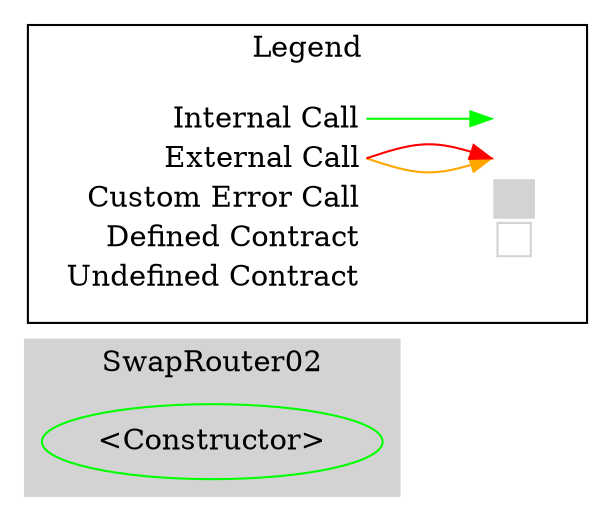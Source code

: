 digraph G {
  graph [ ratio = "auto", page = "100", compound =true ];
subgraph "clusterSwapRouter02" {
  graph [ label = "SwapRouter02", color = "lightgray", style = "filled", bgcolor = "lightgray" ];
  "SwapRouter02.<Constructor>" [ label = "<Constructor>", color = "green" ];
}



rankdir=LR
node [shape=plaintext]
subgraph cluster_01 { 
label = "Legend";
key [label=<<table border="0" cellpadding="2" cellspacing="0" cellborder="0">
  <tr><td align="right" port="i1">Internal Call</td></tr>
  <tr><td align="right" port="i2">External Call</td></tr>
  <tr><td align="right" port="i2">Custom Error Call</td></tr>
  <tr><td align="right" port="i3">Defined Contract</td></tr>
  <tr><td align="right" port="i4">Undefined Contract</td></tr>
  </table>>]
key2 [label=<<table border="0" cellpadding="2" cellspacing="0" cellborder="0">
  <tr><td port="i1">&nbsp;&nbsp;&nbsp;</td></tr>
  <tr><td port="i2">&nbsp;&nbsp;&nbsp;</td></tr>
  <tr><td port="i3" bgcolor="lightgray">&nbsp;&nbsp;&nbsp;</td></tr>
  <tr><td port="i4">
    <table border="1" cellborder="0" cellspacing="0" cellpadding="7" color="lightgray">
      <tr>
       <td></td>
      </tr>
     </table>
  </td></tr>
  </table>>]
key:i1:e -> key2:i1:w [color="green"]
key:i2:e -> key2:i2:w [color="orange"]
key:i2:e -> key2:i2:w [color="red"]
}
}

digraph G {
  graph [ ratio = "auto", page = "100", compound =true ];
subgraph "clusterSwapRouter02" {
  graph [ label = "SwapRouter02", color = "lightgray", style = "filled", bgcolor = "lightgray" ];
  "SwapRouter02.<Constructor>" [ label = "<Constructor>", color = "green" ];
}



rankdir=LR
node [shape=plaintext]
subgraph cluster_01 { 
label = "Legend";
key [label=<<table border="0" cellpadding="2" cellspacing="0" cellborder="0">
  <tr><td align="right" port="i1">Internal Call</td></tr>
  <tr><td align="right" port="i2">External Call</td></tr>
  <tr><td align="right" port="i2">Custom Error Call</td></tr>
  <tr><td align="right" port="i3">Defined Contract</td></tr>
  <tr><td align="right" port="i4">Undefined Contract</td></tr>
  </table>>]
key2 [label=<<table border="0" cellpadding="2" cellspacing="0" cellborder="0">
  <tr><td port="i1">&nbsp;&nbsp;&nbsp;</td></tr>
  <tr><td port="i2">&nbsp;&nbsp;&nbsp;</td></tr>
  <tr><td port="i3" bgcolor="lightgray">&nbsp;&nbsp;&nbsp;</td></tr>
  <tr><td port="i4">
    <table border="1" cellborder="0" cellspacing="0" cellpadding="7" color="lightgray">
      <tr>
       <td></td>
      </tr>
     </table>
  </td></tr>
  </table>>]
key:i1:e -> key2:i1:w [color="green"]
key:i2:e -> key2:i2:w [color="orange"]
key:i2:e -> key2:i2:w [color="red"]
}
}

digraph G {
  graph [ ratio = "auto", page = "100", compound =true ];
subgraph "clusterSwapRouter02" {
  graph [ label = "SwapRouter02", color = "lightgray", style = "filled", bgcolor = "lightgray" ];
  "SwapRouter02.<Constructor>" [ label = "<Constructor>", color = "green" ];
}

subgraph "clusterSelfPermit" {
  graph [ label = "SelfPermit", color = "lightgray", style = "filled", bgcolor = "lightgray" ];
  "SelfPermit.selfPermit" [ label = "selfPermit", color = "green" ];
  "SelfPermit.selfPermitIfNecessary" [ label = "selfPermitIfNecessary", color = "blue" ];
  "SelfPermit.selfPermitAllowed" [ label = "selfPermitAllowed", color = "green" ];
  "SelfPermit.selfPermitAllowedIfNecessary" [ label = "selfPermitAllowedIfNecessary", color = "blue" ];
  "SelfPermit.address" [ label = "address" ];
  "SelfPermit.type" [ label = "type" ];
}

subgraph "clusterIERC20" {
  graph [ label = "IERC20  (iface)", color = "lightgray", style = "filled", bgcolor = "lightgray" ];
  "IERC20.totalSupply" [ label = "totalSupply", color = "blue" ];
  "IERC20.balanceOf" [ label = "balanceOf", color = "blue" ];
  "IERC20.transfer" [ label = "transfer", color = "blue" ];
  "IERC20.allowance" [ label = "allowance", color = "blue" ];
  "IERC20.approve" [ label = "approve", color = "blue" ];
  "IERC20.transferFrom" [ label = "transferFrom", color = "blue" ];
}

subgraph "clusterIERC20Permit" {
  graph [ label = "IERC20Permit  (iface)", color = "lightgray", style = "filled", bgcolor = "lightgray" ];
  "IERC20Permit.permit" [ label = "permit", color = "blue" ];
  "IERC20Permit.nonces" [ label = "nonces", color = "blue" ];
  "IERC20Permit.DOMAIN_SEPARATOR" [ label = "DOMAIN_SEPARATOR", color = "blue" ];
}

subgraph "clusterISelfPermit" {
  graph [ label = "ISelfPermit  (iface)", color = "lightgray", style = "filled", bgcolor = "lightgray" ];
  "ISelfPermit.selfPermit" [ label = "selfPermit", color = "blue" ];
  "ISelfPermit.selfPermitIfNecessary" [ label = "selfPermitIfNecessary", color = "blue" ];
  "ISelfPermit.selfPermitAllowed" [ label = "selfPermitAllowed", color = "blue" ];
  "ISelfPermit.selfPermitAllowedIfNecessary" [ label = "selfPermitAllowedIfNecessary", color = "blue" ];
}

subgraph "clusterIERC20PermitAllowed" {
  graph [ label = "IERC20PermitAllowed  (iface)", color = "lightgray", style = "filled", bgcolor = "lightgray" ];
  "IERC20PermitAllowed.permit" [ label = "permit", color = "blue" ];
}

subgraph "clusterPeripheryImmutableState" {
  graph [ label = "PeripheryImmutableState", color = "lightgray", style = "filled", bgcolor = "lightgray" ];
  "PeripheryImmutableState.<Constructor>" [ label = "<Constructor>", color = "green" ];
}

subgraph "clusterIPeripheryImmutableState" {
  graph [ label = "IPeripheryImmutableState  (iface)", color = "lightgray", style = "filled", bgcolor = "lightgray" ];
  "IPeripheryImmutableState.factory" [ label = "factory", color = "blue" ];
  "IPeripheryImmutableState.WETH9" [ label = "WETH9", color = "blue" ];
}

subgraph "clusterISwapRouter02" {
  graph [ label = "ISwapRouter02  (iface)", color = "lightgray", style = "filled", bgcolor = "lightgray" ];
}

subgraph "clusterIV2SwapRouter" {
  graph [ label = "IV2SwapRouter  (iface)", color = "lightgray", style = "filled", bgcolor = "lightgray" ];
  "IV2SwapRouter.swapExactTokensForTokens" [ label = "swapExactTokensForTokens", color = "blue" ];
  "IV2SwapRouter.swapTokensForExactTokens" [ label = "swapTokensForExactTokens", color = "blue" ];
}

subgraph "clusterIV3SwapRouter" {
  graph [ label = "IV3SwapRouter  (iface)", color = "lightgray", style = "filled", bgcolor = "lightgray" ];
  "IV3SwapRouter.exactInputSingle" [ label = "exactInputSingle", color = "blue" ];
  "IV3SwapRouter.exactInput" [ label = "exactInput", color = "blue" ];
  "IV3SwapRouter.exactOutputSingle" [ label = "exactOutputSingle", color = "blue" ];
  "IV3SwapRouter.exactOutput" [ label = "exactOutput", color = "blue" ];
}

subgraph "clusterIUniswapV3SwapCallback" {
  graph [ label = "IUniswapV3SwapCallback  (iface)", color = "lightgray", style = "filled", bgcolor = "lightgray" ];
  "IUniswapV3SwapCallback.uniswapV3SwapCallback" [ label = "uniswapV3SwapCallback", color = "blue" ];
}

subgraph "clusterIApproveAndCall" {
  graph [ label = "IApproveAndCall  (iface)", color = "lightgray", style = "filled", bgcolor = "lightgray" ];
  "IApproveAndCall.getApprovalType" [ label = "getApprovalType", color = "blue" ];
  "IApproveAndCall.approveMax" [ label = "approveMax", color = "blue" ];
  "IApproveAndCall.approveMaxMinusOne" [ label = "approveMaxMinusOne", color = "blue" ];
  "IApproveAndCall.approveZeroThenMax" [ label = "approveZeroThenMax", color = "blue" ];
  "IApproveAndCall.approveZeroThenMaxMinusOne" [ label = "approveZeroThenMaxMinusOne", color = "blue" ];
  "IApproveAndCall.callPositionManager" [ label = "callPositionManager", color = "blue" ];
  "IApproveAndCall.mint" [ label = "mint", color = "blue" ];
  "IApproveAndCall.increaseLiquidity" [ label = "increaseLiquidity", color = "blue" ];
}

subgraph "clusterIMulticallExtended" {
  graph [ label = "IMulticallExtended  (iface)", color = "lightgray", style = "filled", bgcolor = "lightgray" ];
  "IMulticallExtended.multicall" [ label = "multicall", color = "blue" ];
}

subgraph "clusterIMulticall" {
  graph [ label = "IMulticall  (iface)", color = "lightgray", style = "filled", bgcolor = "lightgray" ];
  "IMulticall.multicall" [ label = "multicall", color = "blue" ];
}

subgraph "clusterV2SwapRouter" {
  graph [ label = "V2SwapRouter", color = "lightgray", style = "filled", bgcolor = "lightgray" ];
  "V2SwapRouter._swap" [ label = "_swap", color = "red" ];
  "V2SwapRouter.swapExactTokensForTokens" [ label = "swapExactTokensForTokens", color = "blue" ];
  "V2SwapRouter.swapTokensForExactTokens" [ label = "swapTokensForExactTokens", color = "blue" ];
  "V2SwapRouter.address" [ label = "address" ];
  "V2SwapRouter.pay" [ label = "pay" ];
}

subgraph "clusterLowGasSafeMath" {
  graph [ label = "LowGasSafeMath  (lib)", color = "lightgray", style = "filled", bgcolor = "lightgray" ];
  "LowGasSafeMath.add" [ label = "add", color = "white" ];
  "LowGasSafeMath.sub" [ label = "sub", color = "white" ];
  "LowGasSafeMath.mul" [ label = "mul", color = "white" ];
}

subgraph "clusterImmutableState" {
  graph [ label = "ImmutableState", color = "lightgray", style = "filled", bgcolor = "lightgray" ];
  "ImmutableState.<Constructor>" [ label = "<Constructor>", color = "green" ];
}

subgraph "clusterIImmutableState" {
  graph [ label = "IImmutableState  (iface)", color = "lightgray", style = "filled", bgcolor = "lightgray" ];
  "IImmutableState.factoryV2" [ label = "factoryV2", color = "blue" ];
  "IImmutableState.positionManager" [ label = "positionManager", color = "blue" ];
}

subgraph "clusterPeripheryPaymentsWithFeeExtended" {
  graph [ label = "PeripheryPaymentsWithFeeExtended", color = "lightgray", style = "filled", bgcolor = "lightgray" ];
  "PeripheryPaymentsWithFeeExtended.unwrapWETH9WithFee" [ label = "unwrapWETH9WithFee" ];
  "PeripheryPaymentsWithFeeExtended.sweepTokenWithFee" [ label = "sweepTokenWithFee" ];
}

subgraph "clusterPeripheryPaymentsWithFee" {
  graph [ label = "PeripheryPaymentsWithFee", color = "lightgray", style = "filled", bgcolor = "lightgray" ];
  "PeripheryPaymentsWithFee.unwrapWETH9WithFee" [ label = "unwrapWETH9WithFee", color = "green" ];
  "PeripheryPaymentsWithFee.sweepTokenWithFee" [ label = "sweepTokenWithFee", color = "green" ];
  "PeripheryPaymentsWithFee.address" [ label = "address" ];
}

subgraph "clusterPeripheryPayments" {
  graph [ label = "PeripheryPayments", color = "lightgray", style = "filled", bgcolor = "lightgray" ];
  "PeripheryPayments.<Receive Ether>" [ label = "<Receive Ether>", color = "blue" ];
  "PeripheryPayments.unwrapWETH9" [ label = "unwrapWETH9", color = "green" ];
  "PeripheryPayments.sweepToken" [ label = "sweepToken", color = "green" ];
  "PeripheryPayments.refundETH" [ label = "refundETH", color = "blue" ];
  "PeripheryPayments.pay" [ label = "pay", color = "white" ];
  "PeripheryPayments.address" [ label = "address" ];
}

subgraph "clusterIPeripheryPayments" {
  graph [ label = "IPeripheryPayments  (iface)", color = "lightgray", style = "filled", bgcolor = "lightgray" ];
  "IPeripheryPayments.unwrapWETH9" [ label = "unwrapWETH9", color = "blue" ];
  "IPeripheryPayments.refundETH" [ label = "refundETH", color = "blue" ];
  "IPeripheryPayments.sweepToken" [ label = "sweepToken", color = "blue" ];
}

subgraph "clusterIWETH9" {
  graph [ label = "IWETH9  (iface)", color = "lightgray", style = "filled", bgcolor = "lightgray" ];
  "IWETH9.deposit" [ label = "deposit", color = "blue" ];
  "IWETH9.withdraw" [ label = "withdraw", color = "blue" ];
}

subgraph "clusterTransferHelper" {
  graph [ label = "TransferHelper  (lib)", color = "lightgray", style = "filled", bgcolor = "lightgray" ];
  "TransferHelper.safeTransferETH" [ label = "safeTransferETH", color = "white" ];
  "TransferHelper.safeTransfer" [ label = "safeTransfer", color = "white" ];
  "TransferHelper.safeTransferFrom" [ label = "safeTransferFrom", color = "white" ];
  "TransferHelper.safeApprove" [ label = "safeApprove", color = "white" ];
}

subgraph "clusterIPeripheryPaymentsWithFee" {
  graph [ label = "IPeripheryPaymentsWithFee  (iface)", color = "lightgray", style = "filled", bgcolor = "lightgray" ];
  "IPeripheryPaymentsWithFee.unwrapWETH9WithFee" [ label = "unwrapWETH9WithFee", color = "blue" ];
  "IPeripheryPaymentsWithFee.sweepTokenWithFee" [ label = "sweepTokenWithFee", color = "blue" ];
}

subgraph "clusterIPeripheryPaymentsWithFeeExtended" {
  graph [ label = "IPeripheryPaymentsWithFeeExtended  (iface)", color = "lightgray", style = "filled", bgcolor = "lightgray" ];
  "IPeripheryPaymentsWithFeeExtended.unwrapWETH9WithFee" [ label = "unwrapWETH9WithFee", color = "blue" ];
  "IPeripheryPaymentsWithFeeExtended.sweepTokenWithFee" [ label = "sweepTokenWithFee", color = "blue" ];
}

subgraph "clusterIPeripheryPaymentsExtended" {
  graph [ label = "IPeripheryPaymentsExtended  (iface)", color = "lightgray", style = "filled", bgcolor = "lightgray" ];
  "IPeripheryPaymentsExtended.unwrapWETH9" [ label = "unwrapWETH9", color = "blue" ];
  "IPeripheryPaymentsExtended.wrapETH" [ label = "wrapETH", color = "blue" ];
  "IPeripheryPaymentsExtended.sweepToken" [ label = "sweepToken", color = "blue" ];
  "IPeripheryPaymentsExtended.pull" [ label = "pull", color = "blue" ];
}

subgraph "clusterPeripheryPaymentsExtended" {
  graph [ label = "PeripheryPaymentsExtended", color = "lightgray", style = "filled", bgcolor = "lightgray" ];
  "PeripheryPayments.unwrapWETH9" [ label = "unwrapWETH9", color = "blue" ];
  "PeripheryPaymentsExtended.wrapETH" [ label = "wrapETH", color = "blue" ];
  "PeripheryPayments.sweepToken" [ label = "sweepToken", color = "blue" ];
  "PeripheryPaymentsExtended.pull" [ label = "pull", color = "blue" ];
}

subgraph "clusterConstants" {
  graph [ label = "Constants  (lib)", color = "lightgray", style = "filled", bgcolor = "lightgray" ];
}

subgraph "clusterUniswapV2Library" {
  graph [ label = "UniswapV2Library  (lib)", color = "lightgray", style = "filled", bgcolor = "lightgray" ];
  "UniswapV2Library.sortTokens" [ label = "sortTokens", color = "white" ];
  "UniswapV2Library.pairFor" [ label = "pairFor", color = "white" ];
  "UniswapV2Library.getAmountOut" [ label = "getAmountOut", color = "white" ];
  "UniswapV2Library.getAmountsIn" [ label = "getAmountsIn", color = "white" ];
  "UniswapV2Library.getReserves" [ label = "getReserves", color = "white" ];
  "UniswapV2Library.getAmountIn" [ label = "getAmountIn", color = "white" ];
  "UniswapV2Library.address" [ label = "address" ];
}

subgraph "clusterIUniswapV2Pair" {
  graph [ label = "IUniswapV2Pair  (iface)", color = "lightgray", style = "filled", bgcolor = "lightgray" ];
  "IUniswapV2Pair.getReserves" [ label = "getReserves", color = "blue" ];
  "IUniswapV2Pair.swap" [ label = "swap", color = "blue" ];
  "IUniswapV2Pair.name" [ label = "name", color = "blue" ];
  "IUniswapV2Pair.symbol" [ label = "symbol", color = "blue" ];
  "IUniswapV2Pair.decimals" [ label = "decimals", color = "blue" ];
  "IUniswapV2Pair.totalSupply" [ label = "totalSupply", color = "blue" ];
  "IUniswapV2Pair.balanceOf" [ label = "balanceOf", color = "blue" ];
  "IUniswapV2Pair.allowance" [ label = "allowance", color = "blue" ];
  "IUniswapV2Pair.approve" [ label = "approve", color = "blue" ];
  "IUniswapV2Pair.transfer" [ label = "transfer", color = "blue" ];
  "IUniswapV2Pair.transferFrom" [ label = "transferFrom", color = "blue" ];
  "IUniswapV2Pair.DOMAIN_SEPARATOR" [ label = "DOMAIN_SEPARATOR", color = "blue" ];
  "IUniswapV2Pair.PERMIT_TYPEHASH" [ label = "PERMIT_TYPEHASH", color = "blue" ];
  "IUniswapV2Pair.nonces" [ label = "nonces", color = "blue" ];
  "IUniswapV2Pair.permit" [ label = "permit", color = "blue" ];
  "IUniswapV2Pair.MINIMUM_LIQUIDITY" [ label = "MINIMUM_LIQUIDITY", color = "blue" ];
  "IUniswapV2Pair.factory" [ label = "factory", color = "blue" ];
  "IUniswapV2Pair.token0" [ label = "token0", color = "blue" ];
  "IUniswapV2Pair.token1" [ label = "token1", color = "blue" ];
  "IUniswapV2Pair.price0CumulativeLast" [ label = "price0CumulativeLast", color = "blue" ];
  "IUniswapV2Pair.price1CumulativeLast" [ label = "price1CumulativeLast", color = "blue" ];
  "IUniswapV2Pair.kLast" [ label = "kLast", color = "blue" ];
  "IUniswapV2Pair.mint" [ label = "mint", color = "blue" ];
  "IUniswapV2Pair.burn" [ label = "burn", color = "blue" ];
  "IUniswapV2Pair.skim" [ label = "skim", color = "blue" ];
  "IUniswapV2Pair.sync" [ label = "sync", color = "blue" ];
  "IUniswapV2Pair.initialize" [ label = "initialize", color = "blue" ];
}

subgraph "clusterV3SwapRouter" {
  graph [ label = "V3SwapRouter", color = "lightgray", style = "filled", bgcolor = "lightgray" ];
  "V3SwapRouter.getPool" [ label = "getPool", color = "red" ];
  "V3SwapRouter.uniswapV3SwapCallback" [ label = "uniswapV3SwapCallback", color = "blue" ];
  "V3SwapRouter.exactInputInternal" [ label = "exactInputInternal", color = "red" ];
  "V3SwapRouter.exactInputSingle" [ label = "exactInputSingle", color = "blue" ];
  "V3SwapRouter.exactInput" [ label = "exactInput", color = "blue" ];
  "V3SwapRouter.exactOutputInternal" [ label = "exactOutputInternal" ];
  "V3SwapRouter.exactOutputSingle" [ label = "exactOutputSingle", color = "blue" ];
  "V3SwapRouter.exactOutput" [ label = "exactOutput", color = "blue" ];
}

subgraph "clusterSafeCast" {
  graph [ label = "SafeCast  (lib)", color = "lightgray", style = "filled", bgcolor = "lightgray" ];
  "SafeCast.toUint160" [ label = "toUint160", color = "white" ];
  "SafeCast.toInt128" [ label = "toInt128", color = "white" ];
  "SafeCast.toInt256" [ label = "toInt256", color = "white" ];
}

subgraph "clusterTickMath" {
  graph [ label = "TickMath  (lib)", color = "lightgray", style = "filled", bgcolor = "lightgray" ];
  "TickMath.getSqrtRatioAtTick" [ label = "getSqrtRatioAtTick", color = "white" ];
  "TickMath.getTickAtSqrtRatio" [ label = "getTickAtSqrtRatio", color = "white" ];
  "TickMath.type" [ label = "type" ];
}

subgraph "clusterIUniswapV3Pool" {
  graph [ label = "IUniswapV3Pool  (iface)", color = "lightgray", style = "filled", bgcolor = "lightgray" ];
  "IUniswapV3Pool.slot0" [ label = "slot0" ];
  "IUniswapV3Pool.observations" [ label = "observations" ];
}

subgraph "clusterIUniswapV3PoolImmutables" {
  graph [ label = "IUniswapV3PoolImmutables  (iface)", color = "lightgray", style = "filled", bgcolor = "lightgray" ];
  "IUniswapV3PoolImmutables.factory" [ label = "factory", color = "blue" ];
  "IUniswapV3PoolImmutables.token0" [ label = "token0", color = "blue" ];
  "IUniswapV3PoolImmutables.token1" [ label = "token1", color = "blue" ];
  "IUniswapV3PoolImmutables.fee" [ label = "fee", color = "blue" ];
  "IUniswapV3PoolImmutables.tickSpacing" [ label = "tickSpacing", color = "blue" ];
  "IUniswapV3PoolImmutables.maxLiquidityPerTick" [ label = "maxLiquidityPerTick", color = "blue" ];
}

subgraph "clusterIUniswapV3PoolState" {
  graph [ label = "IUniswapV3PoolState  (iface)", color = "lightgray", style = "filled", bgcolor = "lightgray" ];
  "IUniswapV3PoolState.slot0" [ label = "slot0", color = "blue" ];
  "IUniswapV3PoolState.feeGrowthGlobal0X128" [ label = "feeGrowthGlobal0X128", color = "blue" ];
  "IUniswapV3PoolState.feeGrowthGlobal1X128" [ label = "feeGrowthGlobal1X128", color = "blue" ];
  "IUniswapV3PoolState.protocolFees" [ label = "protocolFees", color = "blue" ];
  "IUniswapV3PoolState.liquidity" [ label = "liquidity", color = "blue" ];
  "IUniswapV3PoolState.ticks" [ label = "ticks", color = "blue" ];
  "IUniswapV3PoolState.tickBitmap" [ label = "tickBitmap", color = "blue" ];
  "IUniswapV3PoolState.positions" [ label = "positions", color = "blue" ];
  "IUniswapV3PoolState.observations" [ label = "observations", color = "blue" ];
}

subgraph "clusterIUniswapV3PoolDerivedState" {
  graph [ label = "IUniswapV3PoolDerivedState  (iface)", color = "lightgray", style = "filled", bgcolor = "lightgray" ];
  "IUniswapV3PoolDerivedState.observe" [ label = "observe", color = "blue" ];
  "IUniswapV3PoolDerivedState.snapshotCumulativesInside" [ label = "snapshotCumulativesInside", color = "blue" ];
}

subgraph "clusterIUniswapV3PoolActions" {
  graph [ label = "IUniswapV3PoolActions  (iface)", color = "lightgray", style = "filled", bgcolor = "lightgray" ];
  "IUniswapV3PoolActions.initialize" [ label = "initialize", color = "blue" ];
  "IUniswapV3PoolActions.mint" [ label = "mint", color = "blue" ];
  "IUniswapV3PoolActions.collect" [ label = "collect", color = "blue" ];
  "IUniswapV3PoolActions.burn" [ label = "burn", color = "blue" ];
  "IUniswapV3PoolActions.swap" [ label = "swap", color = "blue" ];
  "IUniswapV3PoolActions.flash" [ label = "flash", color = "blue" ];
  "IUniswapV3PoolActions.increaseObservationCardinalityNext" [ label = "increaseObservationCardinalityNext", color = "blue" ];
}

subgraph "clusterIUniswapV3PoolOwnerActions" {
  graph [ label = "IUniswapV3PoolOwnerActions  (iface)", color = "lightgray", style = "filled", bgcolor = "lightgray" ];
  "IUniswapV3PoolOwnerActions.setFeeProtocol" [ label = "setFeeProtocol", color = "blue" ];
  "IUniswapV3PoolOwnerActions.collectProtocol" [ label = "collectProtocol", color = "blue" ];
}

subgraph "clusterIUniswapV3PoolEvents" {
  graph [ label = "IUniswapV3PoolEvents  (iface)", color = "lightgray", style = "filled", bgcolor = "lightgray" ];
}

subgraph "clusterPath" {
  graph [ label = "Path  (lib)", color = "lightgray", style = "filled", bgcolor = "lightgray" ];
  "Path.hasMultiplePools" [ label = "hasMultiplePools", color = "white" ];
  "Path.numPools" [ label = "numPools", color = "white" ];
  "Path.decodeFirstPool" [ label = "decodeFirstPool", color = "white" ];
  "Path.getFirstPool" [ label = "getFirstPool", color = "white" ];
  "Path.skipToken" [ label = "skipToken", color = "white" ];
}

subgraph "clusterBytesLib" {
  graph [ label = "BytesLib  (lib)", color = "lightgray", style = "filled", bgcolor = "lightgray" ];
  "BytesLib.slice" [ label = "slice", color = "white" ];
  "BytesLib.toAddress" [ label = "toAddress", color = "white" ];
  "BytesLib.toUint24" [ label = "toUint24", color = "white" ];
}

subgraph "clusterPoolAddress" {
  graph [ label = "PoolAddress  (lib)", color = "lightgray", style = "filled", bgcolor = "lightgray" ];
  "PoolAddress.computeAddress" [ label = "computeAddress", color = "white" ];
  "PoolAddress.getPoolKey" [ label = "getPoolKey", color = "white" ];
  "PoolAddress.address" [ label = "address" ];
}

subgraph "clusterCallbackValidation" {
  graph [ label = "CallbackValidation  (lib)", color = "lightgray", style = "filled", bgcolor = "lightgray" ];
  "CallbackValidation.verifyCallback" [ label = "verifyCallback", color = "white" ];
  "CallbackValidation.address" [ label = "address" ];
}

subgraph "clusterOracleSlippage" {
  graph [ label = "OracleSlippage", color = "lightgray", style = "filled", bgcolor = "lightgray" ];
  "OracleSlippage.getBlockStartingAndCurrentTick" [ label = "getBlockStartingAndCurrentTick", color = "white" ];
  "OracleSlippage.getPoolAddress" [ label = "getPoolAddress", color = "white" ];
  "OracleSlippage.getSyntheticTicks" [ label = "getSyntheticTicks", color = "white" ];
  "OracleSlippage.toInt24" [ label = "toInt24" ];
  "OracleSlippage.checkOracleSlippage" [ label = "checkOracleSlippage", color = "blue" ];
  "OracleSlippage._blockTimestamp" [ label = "_blockTimestamp" ];
  "OracleSlippage.address" [ label = "address" ];
}

subgraph "clusterIOracleSlippage" {
  graph [ label = "IOracleSlippage  (iface)", color = "lightgray", style = "filled", bgcolor = "lightgray" ];
  "IOracleSlippage.checkOracleSlippage" [ label = "checkOracleSlippage", color = "blue" ];
}

subgraph "clusterBlockTimestamp" {
  graph [ label = "BlockTimestamp", color = "lightgray", style = "filled", bgcolor = "lightgray" ];
  "BlockTimestamp._blockTimestamp" [ label = "_blockTimestamp", color = "white" ];
}

subgraph "clusterOracleLibrary" {
  graph [ label = "OracleLibrary  (lib)", color = "lightgray", style = "filled", bgcolor = "lightgray" ];
  "OracleLibrary.consult" [ label = "consult", color = "white" ];
  "OracleLibrary.getWeightedArithmeticMeanTick" [ label = "getWeightedArithmeticMeanTick", color = "white" ];
  "OracleLibrary.getQuoteAtTick" [ label = "getQuoteAtTick", color = "white" ];
  "OracleLibrary.getOldestObservationSecondsAgo" [ label = "getOldestObservationSecondsAgo", color = "white" ];
  "OracleLibrary.getBlockStartingTickAndLiquidity" [ label = "getBlockStartingTickAndLiquidity", color = "white" ];
  "OracleLibrary.type" [ label = "type" ];
}

subgraph "clusterFullMath" {
  graph [ label = "FullMath  (lib)", color = "lightgray", style = "filled", bgcolor = "lightgray" ];
  "FullMath.mulDiv" [ label = "mulDiv", color = "white" ];
  "FullMath.mulDivRoundingUp" [ label = "mulDivRoundingUp", color = "white" ];
  "FullMath.type" [ label = "type" ];
}

subgraph "clusterApproveAndCall" {
  graph [ label = "ApproveAndCall", color = "lightgray", style = "filled", bgcolor = "lightgray" ];
  "ApproveAndCall.tryApprove" [ label = "tryApprove", color = "red" ];
  "ApproveAndCall.getApprovalType" [ label = "getApprovalType", color = "blue" ];
  "ApproveAndCall.approveMax" [ label = "approveMax", color = "blue" ];
  "ApproveAndCall.approveMaxMinusOne" [ label = "approveMaxMinusOne", color = "blue" ];
  "ApproveAndCall.approveZeroThenMax" [ label = "approveZeroThenMax", color = "blue" ];
  "ApproveAndCall.approveZeroThenMaxMinusOne" [ label = "approveZeroThenMaxMinusOne", color = "blue" ];
  "ApproveAndCall.callPositionManager" [ label = "callPositionManager", color = "green" ];
  "ApproveAndCall.balanceOf" [ label = "balanceOf", color = "red" ];
  "ApproveAndCall.mint" [ label = "mint", color = "blue" ];
  "ApproveAndCall.increaseLiquidity" [ label = "increaseLiquidity", color = "blue" ];
  "ApproveAndCall.address" [ label = "address" ];
  "ApproveAndCall.type" [ label = "type" ];
}

subgraph "clusterINonfungiblePositionManager" {
  graph [ label = "INonfungiblePositionManager  (iface)", color = "lightgray", style = "filled", bgcolor = "lightgray" ];
  "INonfungiblePositionManager.MintParams" [ label = "MintParams" ];
  "INonfungiblePositionManager.IncreaseLiquidityParams" [ label = "IncreaseLiquidityParams" ];
  "INonfungiblePositionManager.positions" [ label = "positions", color = "blue" ];
  "INonfungiblePositionManager.mint" [ label = "mint", color = "blue" ];
  "INonfungiblePositionManager.increaseLiquidity" [ label = "increaseLiquidity", color = "blue" ];
  "INonfungiblePositionManager.decreaseLiquidity" [ label = "decreaseLiquidity", color = "blue" ];
  "INonfungiblePositionManager.collect" [ label = "collect", color = "blue" ];
  "INonfungiblePositionManager.burn" [ label = "burn", color = "blue" ];
}

subgraph "clusterIERC721Metadata" {
  graph [ label = "IERC721Metadata  (iface)", color = "lightgray", style = "filled", bgcolor = "lightgray" ];
  "IERC721Metadata.name" [ label = "name", color = "blue" ];
  "IERC721Metadata.symbol" [ label = "symbol", color = "blue" ];
  "IERC721Metadata.tokenURI" [ label = "tokenURI", color = "blue" ];
}

subgraph "clusterIERC721" {
  graph [ label = "IERC721  (iface)", color = "lightgray", style = "filled", bgcolor = "lightgray" ];
  "IERC721.balanceOf" [ label = "balanceOf", color = "blue" ];
  "IERC721.ownerOf" [ label = "ownerOf", color = "blue" ];
  "IERC721.safeTransferFrom" [ label = "safeTransferFrom", color = "blue" ];
  "IERC721.transferFrom" [ label = "transferFrom", color = "blue" ];
  "IERC721.approve" [ label = "approve", color = "blue" ];
  "IERC721.getApproved" [ label = "getApproved", color = "blue" ];
  "IERC721.setApprovalForAll" [ label = "setApprovalForAll", color = "blue" ];
  "IERC721.isApprovedForAll" [ label = "isApprovedForAll", color = "blue" ];
}

subgraph "clusterIERC165" {
  graph [ label = "IERC165  (iface)", color = "lightgray", style = "filled", bgcolor = "lightgray" ];
  "IERC165.supportsInterface" [ label = "supportsInterface", color = "blue" ];
}

subgraph "clusterIERC721Enumerable" {
  graph [ label = "IERC721Enumerable  (iface)", color = "lightgray", style = "filled", bgcolor = "lightgray" ];
  "IERC721Enumerable.totalSupply" [ label = "totalSupply", color = "blue" ];
  "IERC721Enumerable.tokenOfOwnerByIndex" [ label = "tokenOfOwnerByIndex", color = "blue" ];
  "IERC721Enumerable.tokenByIndex" [ label = "tokenByIndex", color = "blue" ];
}

subgraph "clusterIPoolInitializer" {
  graph [ label = "IPoolInitializer  (iface)", color = "lightgray", style = "filled", bgcolor = "lightgray" ];
  "IPoolInitializer.createAndInitializePoolIfNecessary" [ label = "createAndInitializePoolIfNecessary", color = "blue" ];
}

subgraph "clusterIERC721Permit" {
  graph [ label = "IERC721Permit  (iface)", color = "lightgray", style = "filled", bgcolor = "lightgray" ];
  "IERC721Permit.PERMIT_TYPEHASH" [ label = "PERMIT_TYPEHASH", color = "blue" ];
  "IERC721Permit.DOMAIN_SEPARATOR" [ label = "DOMAIN_SEPARATOR", color = "blue" ];
  "IERC721Permit.permit" [ label = "permit", color = "blue" ];
}

subgraph "clusterMulticallExtended" {
  graph [ label = "MulticallExtended", color = "lightgray", style = "filled", bgcolor = "lightgray" ];
  "MulticallExtended.multicall" [ label = "multicall" ];
}

subgraph "clusterMulticall" {
  graph [ label = "Multicall", color = "lightgray", style = "filled", bgcolor = "lightgray" ];
  "Multicall.multicall" [ label = "multicall", color = "green" ];
  "Multicall.delegatecall" [ label = "delegatecall" ];
  "Multicall.address" [ label = "address" ];
}

subgraph "clusterPeripheryValidationExtended" {
  graph [ label = "PeripheryValidationExtended", color = "lightgray", style = "filled", bgcolor = "lightgray" ];
  "PeripheryValidationExtended.checkPreviousBlockhash" [ label = "checkPreviousBlockhash", color = "yellow" ];
  "PeripheryValidationExtended.blockhash" [ label = "blockhash" ];
}

subgraph "clusterPeripheryValidation" {
  graph [ label = "PeripheryValidation", color = "lightgray", style = "filled", bgcolor = "lightgray" ];
  "PeripheryValidation.checkDeadline" [ label = "checkDeadline", color = "yellow" ];
  "PeripheryValidation._blockTimestamp" [ label = "_blockTimestamp" ];
}

subgraph "clusterbalanceWETH9" {
  graph [ label = "balanceWETH9", color = "lightgray" ];
  "balanceWETH9.mul" [ label = "mul" ];
}

subgraph "clusterbalanceToken" {
  graph [ label = "balanceToken", color = "lightgray" ];
  "balanceToken.mul" [ label = "mul" ];
}

subgraph "clustertoken" {
  graph [ label = "token", color = "lightgray" ];
  "token.call" [ label = "call" ];
}

subgraph "clusteramountIn" {
  graph [ label = "amountIn", color = "lightgray" ];
  "amountIn.mul" [ label = "mul" ];
  "amountIn.toInt256" [ label = "toInt256" ];
}

subgraph "clusteramountInWithFee" {
  graph [ label = "amountInWithFee", color = "lightgray" ];
  "amountInWithFee.mul" [ label = "mul" ];
}

subgraph "clusterreserveIn" {
  graph [ label = "reserveIn", color = "lightgray" ];
  "reserveIn.mul" [ label = "mul" ];
}

subgraph "clusterreserveOut" {
  graph [ label = "reserveOut", color = "lightgray" ];
  "reserveOut.sub" [ label = "sub" ];
}

subgraph "clusteramountOut" {
  graph [ label = "amountOut", color = "lightgray" ];
  "amountOut.toInt256" [ label = "toInt256" ];
}

subgraph "clusterpath" {
  graph [ label = "path", color = "lightgray" ];
  "path.toAddress" [ label = "toAddress" ];
  "path.toUint24" [ label = "toUint24" ];
  "path.slice" [ label = "slice" ];
  "path.numPools" [ label = "numPools" ];
  "path.decodeFirstPool" [ label = "decodeFirstPool" ];
  "path.skipToken" [ label = "skipToken" ];
}

subgraph "clusterpositionManager" {
  graph [ label = "positionManager", color = "lightgray" ];
  "positionManager.call" [ label = "call" ];
}

  "SelfPermit.selfPermit";
  "SelfPermit.address";
  "SelfPermit.selfPermitIfNecessary";
  "SelfPermit.selfPermitAllowed";
  "SelfPermit.selfPermitAllowedIfNecessary";
  "SelfPermit.type";
  "V2SwapRouter._swap";
  "UniswapV2Library.sortTokens";
  "UniswapV2Library.pairFor";
  "IUniswapV2Pair.getReserves";
  "V2SwapRouter.address";
  "UniswapV2Library.getAmountOut";
  "IUniswapV2Pair.swap";
  "V2SwapRouter.swapExactTokensForTokens";
  "V2SwapRouter.pay";
  "V2SwapRouter.swapTokensForExactTokens";
  "UniswapV2Library.getAmountsIn";
  "PeripheryPaymentsWithFeeExtended.unwrapWETH9WithFee";
  "PeripheryPaymentsWithFeeExtended.sweepTokenWithFee";
  "PeripheryPaymentsWithFee.unwrapWETH9WithFee";
  "PeripheryPaymentsWithFee.address";
  "balanceWETH9.mul";
  "TransferHelper.safeTransferETH";
  "PeripheryPaymentsWithFee.sweepTokenWithFee";
  "balanceToken.mul";
  "TransferHelper.safeTransfer";
  "PeripheryPayments.unwrapWETH9";
  "PeripheryPayments.address";
  "PeripheryPayments.sweepToken";
  "PeripheryPayments.refundETH";
  "PeripheryPayments.pay";
  "TransferHelper.safeTransferFrom";
  "token.call";
  "TransferHelper.safeApprove";
  "PeripheryPaymentsExtended.pull";
  "UniswapV2Library.address";
  "UniswapV2Library.getReserves";
  "amountIn.mul";
  "amountInWithFee.mul";
  "reserveIn.mul";
  "UniswapV2Library.getAmountIn";
  "reserveOut.sub";
  "V3SwapRouter.getPool";
  "PoolAddress.computeAddress";
  "PoolAddress.getPoolKey";
  "V3SwapRouter.uniswapV3SwapCallback";
  "CallbackValidation.verifyCallback";
  "V3SwapRouter.exactOutputInternal";
  "V3SwapRouter.exactInputInternal";
  "amountIn.toInt256";
  "V3SwapRouter.exactInputSingle";
  "V3SwapRouter.exactInput";
  "amountOut.toInt256";
  "V3SwapRouter.exactOutputSingle";
  "V3SwapRouter.exactOutput";
  "TickMath.getSqrtRatioAtTick";
  "TickMath.type";
  "TickMath.getTickAtSqrtRatio";
  "Path.decodeFirstPool";
  "path.toAddress";
  "path.toUint24";
  "Path.getFirstPool";
  "path.slice";
  "Path.skipToken";
  "PoolAddress.address";
  "CallbackValidation.address";
  "OracleSlippage.getBlockStartingAndCurrentTick";
  "IUniswapV3Pool.slot0";
  "IUniswapV3Pool.observations";
  "OracleSlippage._blockTimestamp";
  "OracleSlippage.getPoolAddress";
  "OracleSlippage.getSyntheticTicks";
  "path.numPools";
  "path.decodeFirstPool";
  "OracleLibrary.consult";
  "OracleSlippage.address";
  "path.skipToken";
  "OracleSlippage.toInt24";
  "OracleLibrary.getWeightedArithmeticMeanTick";
  "OracleSlippage.checkOracleSlippage";
  "OracleLibrary.type";
  "OracleLibrary.getQuoteAtTick";
  "FullMath.mulDiv";
  "OracleLibrary.getBlockStartingTickAndLiquidity";
  "FullMath.mulDivRoundingUp";
  "FullMath.type";
  "ApproveAndCall.tryApprove";
  "ApproveAndCall.getApprovalType";
  "ApproveAndCall.address";
  "ApproveAndCall.type";
  "ApproveAndCall.approveMax";
  "ApproveAndCall.approveMaxMinusOne";
  "ApproveAndCall.approveZeroThenMax";
  "ApproveAndCall.approveZeroThenMaxMinusOne";
  "ApproveAndCall.callPositionManager";
  "positionManager.call";
  "ApproveAndCall.balanceOf";
  "ApproveAndCall.mint";
  "INonfungiblePositionManager.MintParams";
  "ApproveAndCall.increaseLiquidity";
  "INonfungiblePositionManager.IncreaseLiquidityParams";
  "MulticallExtended.multicall";
  "Multicall.multicall";
  "Multicall.delegatecall";
  "Multicall.address";
  "PeripheryValidationExtended.checkPreviousBlockhash";
  "PeripheryValidationExtended.blockhash";
  "PeripheryValidation.checkDeadline";
  "PeripheryValidation._blockTimestamp";
  "SelfPermit.selfPermit" -> "SelfPermit.address" [ color = "green" ];
  "SelfPermit.selfPermitIfNecessary" -> "SelfPermit.address" [ color = "green" ];
  "SelfPermit.selfPermitIfNecessary" -> "SelfPermit.selfPermit" [ color = "green" ];
  "SelfPermit.selfPermitAllowed" -> "SelfPermit.address" [ color = "green" ];
  "SelfPermit.selfPermitAllowedIfNecessary" -> "SelfPermit.address" [ color = "green" ];
  "SelfPermit.selfPermitAllowedIfNecessary" -> "SelfPermit.type" [ color = "green" ];
  "SelfPermit.selfPermitAllowedIfNecessary" -> "SelfPermit.selfPermitAllowed" [ color = "green" ];
  "V2SwapRouter._swap" -> "UniswapV2Library.sortTokens" [ color = "orange" ];
  "V2SwapRouter._swap" -> "UniswapV2Library.pairFor" [ color = "orange" ];
  "V2SwapRouter._swap" -> "IUniswapV2Pair.getReserves" [ color = "orange" ];
  "V2SwapRouter._swap" -> "V2SwapRouter.address" [ color = "green" ];
  "V2SwapRouter._swap" -> "UniswapV2Library.getAmountOut" [ color = "orange" ];
  "V2SwapRouter._swap" -> "UniswapV2Library.pairFor" [ color = "orange" ];
  "V2SwapRouter._swap" -> "IUniswapV2Pair.swap" [ color = "orange" ];
  "V2SwapRouter.swapExactTokensForTokens" -> "V2SwapRouter.address" [ color = "green" ];
  "V2SwapRouter.swapExactTokensForTokens" -> "V2SwapRouter.pay" [ color = "green" ];
  "V2SwapRouter.swapExactTokensForTokens" -> "V2SwapRouter.address" [ color = "green" ];
  "V2SwapRouter.swapExactTokensForTokens" -> "UniswapV2Library.pairFor" [ color = "orange" ];
  "V2SwapRouter.swapExactTokensForTokens" -> "V2SwapRouter.address" [ color = "green" ];
  "V2SwapRouter.swapExactTokensForTokens" -> "V2SwapRouter._swap" [ color = "green" ];
  "V2SwapRouter.swapTokensForExactTokens" -> "UniswapV2Library.getAmountsIn" [ color = "orange" ];
  "V2SwapRouter.swapTokensForExactTokens" -> "V2SwapRouter.pay" [ color = "green" ];
  "V2SwapRouter.swapTokensForExactTokens" -> "UniswapV2Library.pairFor" [ color = "orange" ];
  "V2SwapRouter.swapTokensForExactTokens" -> "V2SwapRouter.address" [ color = "green" ];
  "V2SwapRouter.swapTokensForExactTokens" -> "V2SwapRouter._swap" [ color = "green" ];
  "PeripheryPaymentsWithFeeExtended.unwrapWETH9WithFee" -> "PeripheryPaymentsWithFeeExtended.unwrapWETH9WithFee" [ color = "green" ];
  "PeripheryPaymentsWithFeeExtended.sweepTokenWithFee" -> "PeripheryPaymentsWithFeeExtended.sweepTokenWithFee" [ color = "green" ];
  "PeripheryPaymentsWithFee.unwrapWETH9WithFee" -> "PeripheryPaymentsWithFee.address" [ color = "green" ];
  "PeripheryPaymentsWithFee.unwrapWETH9WithFee" -> "balanceWETH9.mul" [ color = "orange" ];
  "PeripheryPaymentsWithFee.unwrapWETH9WithFee" -> "TransferHelper.safeTransferETH" [ color = "orange" ];
  "PeripheryPaymentsWithFee.unwrapWETH9WithFee" -> "TransferHelper.safeTransferETH" [ color = "orange" ];
  "PeripheryPaymentsWithFee.sweepTokenWithFee" -> "PeripheryPaymentsWithFee.address" [ color = "green" ];
  "PeripheryPaymentsWithFee.sweepTokenWithFee" -> "balanceToken.mul" [ color = "orange" ];
  "PeripheryPaymentsWithFee.sweepTokenWithFee" -> "TransferHelper.safeTransfer" [ color = "orange" ];
  "PeripheryPaymentsWithFee.sweepTokenWithFee" -> "TransferHelper.safeTransfer" [ color = "orange" ];
  "PeripheryPayments.unwrapWETH9" -> "PeripheryPayments.address" [ color = "green" ];
  "PeripheryPayments.unwrapWETH9" -> "TransferHelper.safeTransferETH" [ color = "orange" ];
  "PeripheryPayments.sweepToken" -> "PeripheryPayments.address" [ color = "green" ];
  "PeripheryPayments.sweepToken" -> "TransferHelper.safeTransfer" [ color = "orange" ];
  "PeripheryPayments.refundETH" -> "PeripheryPayments.address" [ color = "green" ];
  "PeripheryPayments.refundETH" -> "TransferHelper.safeTransferETH" [ color = "orange" ];
  "PeripheryPayments.refundETH" -> "PeripheryPayments.address" [ color = "green" ];
  "PeripheryPayments.pay" -> "PeripheryPayments.address" [ color = "green" ];
  "PeripheryPayments.pay" -> "PeripheryPayments.address" [ color = "green" ];
  "PeripheryPayments.pay" -> "TransferHelper.safeTransfer" [ color = "orange" ];
  "PeripheryPayments.pay" -> "TransferHelper.safeTransferFrom" [ color = "orange" ];
  "TransferHelper.safeTransferFrom" -> "token.call" [ color = "orange" ];
  "TransferHelper.safeTransfer" -> "token.call" [ color = "orange" ];
  "TransferHelper.safeApprove" -> "token.call" [ color = "orange" ];
  "PeripheryPayments.unwrapWETH9" -> "PeripheryPayments.unwrapWETH9" [ color = "green" ];
  "PeripheryPayments.sweepToken" -> "PeripheryPayments.sweepToken" [ color = "green" ];
  "PeripheryPaymentsExtended.pull" -> "TransferHelper.safeTransferFrom" [ color = "orange" ];
  "PeripheryPaymentsExtended.pull" -> "PeripheryPayments.address" [ color = "green" ];
  "UniswapV2Library.sortTokens" -> "UniswapV2Library.address" [ color = "green" ];
  "UniswapV2Library.pairFor" -> "UniswapV2Library.sortTokens" [ color = "green" ];
  "UniswapV2Library.pairFor" -> "UniswapV2Library.address" [ color = "green" ];
  "UniswapV2Library.getReserves" -> "UniswapV2Library.sortTokens" [ color = "green" ];
  "UniswapV2Library.getReserves" -> "UniswapV2Library.pairFor" [ color = "green" ];
  "UniswapV2Library.getAmountOut" -> "amountIn.mul" [ color = "orange" ];
  "UniswapV2Library.getAmountOut" -> "amountInWithFee.mul" [ color = "orange" ];
  "UniswapV2Library.getAmountOut" -> "reserveIn.mul" [ color = "orange" ];
  "UniswapV2Library.getAmountIn" -> "reserveIn.mul" [ color = "orange" ];
  "UniswapV2Library.getAmountIn" -> "reserveOut.sub" [ color = "orange" ];
  "UniswapV2Library.getAmountsIn" -> "UniswapV2Library.getReserves" [ color = "green" ];
  "UniswapV2Library.getAmountsIn" -> "UniswapV2Library.getAmountIn" [ color = "green" ];
  "V3SwapRouter.getPool" -> "PoolAddress.computeAddress" [ color = "orange" ];
  "V3SwapRouter.getPool" -> "PoolAddress.getPoolKey" [ color = "orange" ];
  "V3SwapRouter.uniswapV3SwapCallback" -> "CallbackValidation.verifyCallback" [ color = "orange" ];
  "V3SwapRouter.uniswapV3SwapCallback" -> "PeripheryPayments.pay" [ color = "green" ];
  "V3SwapRouter.uniswapV3SwapCallback" -> "V3SwapRouter.exactOutputInternal" [ color = "green" ];
  "V3SwapRouter.uniswapV3SwapCallback" -> "PeripheryPayments.pay" [ color = "green" ];
  "V3SwapRouter.exactInputInternal" -> "PeripheryPaymentsWithFee.address" [ color = "green" ];
  "V3SwapRouter.exactInputInternal" -> "V3SwapRouter.getPool" [ color = "green" ];
  "V3SwapRouter.exactInputInternal" -> "amountIn.toInt256" [ color = "orange" ];
  "V3SwapRouter.exactInputSingle" -> "PeripheryPaymentsWithFee.address" [ color = "green" ];
  "V3SwapRouter.exactInputSingle" -> "V3SwapRouter.exactInputInternal" [ color = "green" ];
  "V3SwapRouter.exactInputSingle" -> "PeripheryPaymentsWithFee.address" [ color = "green" ];
  "V3SwapRouter.exactInput" -> "PeripheryPaymentsWithFee.address" [ color = "green" ];
  "V3SwapRouter.exactInput" -> "PeripheryPaymentsWithFee.address" [ color = "green" ];
  "V3SwapRouter.exactInput" -> "V3SwapRouter.exactInputInternal" [ color = "green" ];
  "V3SwapRouter.exactInput" -> "PeripheryPaymentsWithFee.address" [ color = "green" ];
  "V3SwapRouter.exactInput" -> "PeripheryPaymentsWithFee.address" [ color = "green" ];
  "V3SwapRouter.exactOutputInternal" -> "PeripheryPaymentsWithFee.address" [ color = "green" ];
  "V3SwapRouter.exactOutputInternal" -> "V3SwapRouter.getPool" [ color = "green" ];
  "V3SwapRouter.exactOutputInternal" -> "amountOut.toInt256" [ color = "orange" ];
  "V3SwapRouter.exactOutputSingle" -> "V3SwapRouter.exactOutputInternal" [ color = "green" ];
  "V3SwapRouter.exactOutput" -> "V3SwapRouter.exactOutputInternal" [ color = "green" ];
  "TickMath.getSqrtRatioAtTick" -> "TickMath.type" [ color = "green" ];
  "TickMath.getTickAtSqrtRatio" -> "TickMath.getSqrtRatioAtTick" [ color = "green" ];
  "Path.decodeFirstPool" -> "path.toAddress" [ color = "orange" ];
  "Path.decodeFirstPool" -> "path.toUint24" [ color = "orange" ];
  "Path.decodeFirstPool" -> "path.toAddress" [ color = "orange" ];
  "Path.getFirstPool" -> "path.slice" [ color = "orange" ];
  "Path.skipToken" -> "path.slice" [ color = "orange" ];
  "PoolAddress.computeAddress" -> "PoolAddress.address" [ color = "green" ];
  "CallbackValidation.verifyCallback" -> "CallbackValidation.verifyCallback" [ color = "green" ];
  "CallbackValidation.verifyCallback" -> "PoolAddress.getPoolKey" [ color = "orange" ];
  "CallbackValidation.verifyCallback" -> "PoolAddress.computeAddress" [ color = "orange" ];
  "CallbackValidation.verifyCallback" -> "CallbackValidation.address" [ color = "green" ];
  "OracleSlippage.getBlockStartingAndCurrentTick" -> "IUniswapV3Pool.slot0" [ color = "orange" ];
  "OracleSlippage.getBlockStartingAndCurrentTick" -> "IUniswapV3Pool.observations" [ color = "orange" ];
  "OracleSlippage.getBlockStartingAndCurrentTick" -> "OracleSlippage._blockTimestamp" [ color = "green" ];
  "OracleSlippage.getBlockStartingAndCurrentTick" -> "IUniswapV3Pool.observations" [ color = "orange" ];
  "OracleSlippage.getPoolAddress" -> "PoolAddress.computeAddress" [ color = "orange" ];
  "OracleSlippage.getPoolAddress" -> "PoolAddress.getPoolKey" [ color = "orange" ];
  "OracleSlippage.getSyntheticTicks" -> "path.numPools" [ color = "orange" ];
  "OracleSlippage.getSyntheticTicks" -> "path.decodeFirstPool" [ color = "orange" ];
  "OracleSlippage.getSyntheticTicks" -> "OracleSlippage.getPoolAddress" [ color = "green" ];
  "OracleSlippage.getSyntheticTicks" -> "OracleSlippage.getBlockStartingAndCurrentTick" [ color = "green" ];
  "OracleSlippage.getSyntheticTicks" -> "OracleLibrary.consult" [ color = "orange" ];
  "OracleSlippage.getSyntheticTicks" -> "OracleSlippage.address" [ color = "green" ];
  "OracleSlippage.getSyntheticTicks" -> "path.skipToken" [ color = "orange" ];
  "OracleSlippage.getSyntheticTicks" -> "OracleSlippage.getSyntheticTicks" [ color = "green" ];
  "OracleSlippage.getSyntheticTicks" -> "OracleSlippage.toInt24" [ color = "green" ];
  "OracleSlippage.getSyntheticTicks" -> "OracleSlippage.toInt24" [ color = "green" ];
  "OracleSlippage.getSyntheticTicks" -> "OracleLibrary.getWeightedArithmeticMeanTick" [ color = "orange" ];
  "OracleSlippage.getSyntheticTicks" -> "OracleLibrary.getWeightedArithmeticMeanTick" [ color = "orange" ];
  "OracleSlippage.checkOracleSlippage" -> "OracleSlippage.getSyntheticTicks" [ color = "green" ];
  "OracleSlippage.checkOracleSlippage" -> "OracleSlippage.getSyntheticTicks" [ color = "green" ];
  "OracleLibrary.consult" -> "OracleLibrary.type" [ color = "green" ];
  "OracleLibrary.getQuoteAtTick" -> "TickMath.getSqrtRatioAtTick" [ color = "orange" ];
  "OracleLibrary.getQuoteAtTick" -> "OracleLibrary.type" [ color = "green" ];
  "OracleLibrary.getQuoteAtTick" -> "FullMath.mulDiv" [ color = "orange" ];
  "OracleLibrary.getQuoteAtTick" -> "FullMath.mulDiv" [ color = "orange" ];
  "OracleLibrary.getQuoteAtTick" -> "FullMath.mulDiv" [ color = "orange" ];
  "OracleLibrary.getQuoteAtTick" -> "FullMath.mulDiv" [ color = "orange" ];
  "OracleLibrary.getQuoteAtTick" -> "FullMath.mulDiv" [ color = "orange" ];
  "OracleLibrary.getBlockStartingTickAndLiquidity" -> "OracleLibrary.type" [ color = "green" ];
  "FullMath.mulDivRoundingUp" -> "FullMath.mulDiv" [ color = "green" ];
  "FullMath.mulDivRoundingUp" -> "FullMath.type" [ color = "green" ];
  "ApproveAndCall.tryApprove" -> "token.call" [ color = "orange" ];
  "ApproveAndCall.getApprovalType" -> "ApproveAndCall.address" [ color = "green" ];
  "ApproveAndCall.getApprovalType" -> "ApproveAndCall.tryApprove" [ color = "green" ];
  "ApproveAndCall.getApprovalType" -> "ApproveAndCall.type" [ color = "green" ];
  "ApproveAndCall.getApprovalType" -> "ApproveAndCall.tryApprove" [ color = "green" ];
  "ApproveAndCall.getApprovalType" -> "ApproveAndCall.type" [ color = "green" ];
  "ApproveAndCall.getApprovalType" -> "ApproveAndCall.tryApprove" [ color = "green" ];
  "ApproveAndCall.getApprovalType" -> "ApproveAndCall.tryApprove" [ color = "green" ];
  "ApproveAndCall.getApprovalType" -> "ApproveAndCall.type" [ color = "green" ];
  "ApproveAndCall.getApprovalType" -> "ApproveAndCall.tryApprove" [ color = "green" ];
  "ApproveAndCall.getApprovalType" -> "ApproveAndCall.type" [ color = "green" ];
  "ApproveAndCall.approveMax" -> "ApproveAndCall.tryApprove" [ color = "green" ];
  "ApproveAndCall.approveMax" -> "ApproveAndCall.type" [ color = "green" ];
  "ApproveAndCall.approveMaxMinusOne" -> "ApproveAndCall.tryApprove" [ color = "green" ];
  "ApproveAndCall.approveMaxMinusOne" -> "ApproveAndCall.type" [ color = "green" ];
  "ApproveAndCall.approveZeroThenMax" -> "ApproveAndCall.tryApprove" [ color = "green" ];
  "ApproveAndCall.approveZeroThenMax" -> "ApproveAndCall.tryApprove" [ color = "green" ];
  "ApproveAndCall.approveZeroThenMax" -> "ApproveAndCall.type" [ color = "green" ];
  "ApproveAndCall.approveZeroThenMaxMinusOne" -> "ApproveAndCall.tryApprove" [ color = "green" ];
  "ApproveAndCall.approveZeroThenMaxMinusOne" -> "ApproveAndCall.tryApprove" [ color = "green" ];
  "ApproveAndCall.approveZeroThenMaxMinusOne" -> "ApproveAndCall.type" [ color = "green" ];
  "ApproveAndCall.callPositionManager" -> "positionManager.call" [ color = "orange" ];
  "ApproveAndCall.balanceOf" -> "ApproveAndCall.address" [ color = "green" ];
  "ApproveAndCall.mint" -> "ApproveAndCall.callPositionManager" [ color = "green" ];
  "ApproveAndCall.mint" -> "INonfungiblePositionManager.MintParams" [ color = "orange" ];
  "ApproveAndCall.mint" -> "ApproveAndCall.balanceOf" [ color = "green" ];
  "ApproveAndCall.mint" -> "ApproveAndCall.balanceOf" [ color = "green" ];
  "ApproveAndCall.mint" -> "ApproveAndCall.type" [ color = "green" ];
  "ApproveAndCall.increaseLiquidity" -> "ApproveAndCall.callPositionManager" [ color = "green" ];
  "ApproveAndCall.increaseLiquidity" -> "INonfungiblePositionManager.IncreaseLiquidityParams" [ color = "orange" ];
  "ApproveAndCall.increaseLiquidity" -> "ApproveAndCall.balanceOf" [ color = "green" ];
  "ApproveAndCall.increaseLiquidity" -> "ApproveAndCall.balanceOf" [ color = "green" ];
  "ApproveAndCall.increaseLiquidity" -> "ApproveAndCall.type" [ color = "green" ];
  "MulticallExtended.multicall" -> "MulticallExtended.multicall" [ color = "green" ];
  "MulticallExtended.multicall" -> "MulticallExtended.multicall" [ color = "green" ];
  "Multicall.multicall" -> "Multicall.delegatecall" [ color = "green" ];
  "Multicall.multicall" -> "Multicall.address" [ color = "green" ];
  "PeripheryValidationExtended.checkPreviousBlockhash" -> "PeripheryValidationExtended.blockhash" [ color = "green" ];
  "PeripheryValidation.checkDeadline" -> "PeripheryValidation._blockTimestamp" [ color = "green" ];


rankdir=LR
node [shape=plaintext]
subgraph cluster_01 { 
label = "Legend";
key [label=<<table border="0" cellpadding="2" cellspacing="0" cellborder="0">
  <tr><td align="right" port="i1">Internal Call</td></tr>
  <tr><td align="right" port="i2">External Call</td></tr>
  <tr><td align="right" port="i2">Custom Error Call</td></tr>
  <tr><td align="right" port="i3">Defined Contract</td></tr>
  <tr><td align="right" port="i4">Undefined Contract</td></tr>
  </table>>]
key2 [label=<<table border="0" cellpadding="2" cellspacing="0" cellborder="0">
  <tr><td port="i1">&nbsp;&nbsp;&nbsp;</td></tr>
  <tr><td port="i2">&nbsp;&nbsp;&nbsp;</td></tr>
  <tr><td port="i3" bgcolor="lightgray">&nbsp;&nbsp;&nbsp;</td></tr>
  <tr><td port="i4">
    <table border="1" cellborder="0" cellspacing="0" cellpadding="7" color="lightgray">
      <tr>
       <td></td>
      </tr>
     </table>
  </td></tr>
  </table>>]
key:i1:e -> key2:i1:w [color="green"]
key:i2:e -> key2:i2:w [color="orange"]
key:i2:e -> key2:i2:w [color="red"]
}
}

digraph G {
  graph [ ratio = "auto", page = "100", compound =true ];
subgraph "clusterSwapRouter02" {
  graph [ label = "SwapRouter02", color = "lightgray", style = "filled", bgcolor = "lightgray" ];
  "SwapRouter02.<Constructor>" [ label = "<Constructor>", color = "green" ];
}

subgraph "clusterSelfPermit" {
  graph [ label = "SelfPermit", color = "lightgray", style = "filled", bgcolor = "lightgray" ];
  "SelfPermit.selfPermit" [ label = "selfPermit", color = "green" ];
  "SelfPermit.selfPermitIfNecessary" [ label = "selfPermitIfNecessary", color = "blue" ];
  "SelfPermit.selfPermitAllowed" [ label = "selfPermitAllowed", color = "green" ];
  "SelfPermit.selfPermitAllowedIfNecessary" [ label = "selfPermitAllowedIfNecessary", color = "blue" ];
  "SelfPermit.address" [ label = "address" ];
  "SelfPermit.type" [ label = "type" ];
}

subgraph "clusterIERC20" {
  graph [ label = "IERC20  (iface)", color = "lightgray", style = "filled", bgcolor = "lightgray" ];
  "IERC20.totalSupply" [ label = "totalSupply", color = "blue" ];
  "IERC20.balanceOf" [ label = "balanceOf", color = "blue" ];
  "IERC20.transfer" [ label = "transfer", color = "blue" ];
  "IERC20.allowance" [ label = "allowance", color = "blue" ];
  "IERC20.approve" [ label = "approve", color = "blue" ];
  "IERC20.transferFrom" [ label = "transferFrom", color = "blue" ];
}

subgraph "clusterIERC20Permit" {
  graph [ label = "IERC20Permit  (iface)", color = "lightgray", style = "filled", bgcolor = "lightgray" ];
  "IERC20Permit.permit" [ label = "permit", color = "blue" ];
  "IERC20Permit.nonces" [ label = "nonces", color = "blue" ];
  "IERC20Permit.DOMAIN_SEPARATOR" [ label = "DOMAIN_SEPARATOR", color = "blue" ];
}

subgraph "clusterISelfPermit" {
  graph [ label = "ISelfPermit  (iface)", color = "lightgray", style = "filled", bgcolor = "lightgray" ];
  "ISelfPermit.selfPermit" [ label = "selfPermit", color = "blue" ];
  "ISelfPermit.selfPermitIfNecessary" [ label = "selfPermitIfNecessary", color = "blue" ];
  "ISelfPermit.selfPermitAllowed" [ label = "selfPermitAllowed", color = "blue" ];
  "ISelfPermit.selfPermitAllowedIfNecessary" [ label = "selfPermitAllowedIfNecessary", color = "blue" ];
}

subgraph "clusterIERC20PermitAllowed" {
  graph [ label = "IERC20PermitAllowed  (iface)", color = "lightgray", style = "filled", bgcolor = "lightgray" ];
  "IERC20PermitAllowed.permit" [ label = "permit", color = "blue" ];
}

subgraph "clusterPeripheryImmutableState" {
  graph [ label = "PeripheryImmutableState", color = "lightgray", style = "filled", bgcolor = "lightgray" ];
  "PeripheryImmutableState.<Constructor>" [ label = "<Constructor>", color = "green" ];
}

subgraph "clusterIPeripheryImmutableState" {
  graph [ label = "IPeripheryImmutableState  (iface)", color = "lightgray", style = "filled", bgcolor = "lightgray" ];
  "IPeripheryImmutableState.factory" [ label = "factory", color = "blue" ];
  "IPeripheryImmutableState.WETH9" [ label = "WETH9", color = "blue" ];
}

subgraph "clusterISwapRouter02" {
  graph [ label = "ISwapRouter02  (iface)", color = "lightgray", style = "filled", bgcolor = "lightgray" ];
}

subgraph "clusterIV2SwapRouter" {
  graph [ label = "IV2SwapRouter  (iface)", color = "lightgray", style = "filled", bgcolor = "lightgray" ];
  "IV2SwapRouter.swapExactTokensForTokens" [ label = "swapExactTokensForTokens", color = "blue" ];
  "IV2SwapRouter.swapTokensForExactTokens" [ label = "swapTokensForExactTokens", color = "blue" ];
}

subgraph "clusterIV3SwapRouter" {
  graph [ label = "IV3SwapRouter  (iface)", color = "lightgray", style = "filled", bgcolor = "lightgray" ];
  "IV3SwapRouter.exactInputSingle" [ label = "exactInputSingle", color = "blue" ];
  "IV3SwapRouter.exactInput" [ label = "exactInput", color = "blue" ];
  "IV3SwapRouter.exactOutputSingle" [ label = "exactOutputSingle", color = "blue" ];
  "IV3SwapRouter.exactOutput" [ label = "exactOutput", color = "blue" ];
}

subgraph "clusterIUniswapV3SwapCallback" {
  graph [ label = "IUniswapV3SwapCallback  (iface)", color = "lightgray", style = "filled", bgcolor = "lightgray" ];
  "IUniswapV3SwapCallback.uniswapV3SwapCallback" [ label = "uniswapV3SwapCallback", color = "blue" ];
}

subgraph "clusterIApproveAndCall" {
  graph [ label = "IApproveAndCall  (iface)", color = "lightgray", style = "filled", bgcolor = "lightgray" ];
  "IApproveAndCall.getApprovalType" [ label = "getApprovalType", color = "blue" ];
  "IApproveAndCall.approveMax" [ label = "approveMax", color = "blue" ];
  "IApproveAndCall.approveMaxMinusOne" [ label = "approveMaxMinusOne", color = "blue" ];
  "IApproveAndCall.approveZeroThenMax" [ label = "approveZeroThenMax", color = "blue" ];
  "IApproveAndCall.approveZeroThenMaxMinusOne" [ label = "approveZeroThenMaxMinusOne", color = "blue" ];
  "IApproveAndCall.callPositionManager" [ label = "callPositionManager", color = "blue" ];
  "IApproveAndCall.mint" [ label = "mint", color = "blue" ];
  "IApproveAndCall.increaseLiquidity" [ label = "increaseLiquidity", color = "blue" ];
}

subgraph "clusterIMulticallExtended" {
  graph [ label = "IMulticallExtended  (iface)", color = "lightgray", style = "filled", bgcolor = "lightgray" ];
  "IMulticallExtended.multicall" [ label = "multicall", color = "blue" ];
}

subgraph "clusterIMulticall" {
  graph [ label = "IMulticall  (iface)", color = "lightgray", style = "filled", bgcolor = "lightgray" ];
  "IMulticall.multicall" [ label = "multicall", color = "blue" ];
}

subgraph "clusterV2SwapRouter" {
  graph [ label = "V2SwapRouter", color = "lightgray", style = "filled", bgcolor = "lightgray" ];
  "V2SwapRouter._swap" [ label = "_swap", color = "red" ];
  "V2SwapRouter.swapExactTokensForTokens" [ label = "swapExactTokensForTokens", color = "blue" ];
  "V2SwapRouter.swapTokensForExactTokens" [ label = "swapTokensForExactTokens", color = "blue" ];
  "V2SwapRouter.address" [ label = "address" ];
  "V2SwapRouter.pay" [ label = "pay" ];
}

subgraph "clusterLowGasSafeMath" {
  graph [ label = "LowGasSafeMath  (lib)", color = "lightgray", style = "filled", bgcolor = "lightgray" ];
  "LowGasSafeMath.add" [ label = "add", color = "white" ];
  "LowGasSafeMath.sub" [ label = "sub", color = "white" ];
  "LowGasSafeMath.mul" [ label = "mul", color = "white" ];
}

subgraph "clusterImmutableState" {
  graph [ label = "ImmutableState", color = "lightgray", style = "filled", bgcolor = "lightgray" ];
  "ImmutableState.<Constructor>" [ label = "<Constructor>", color = "green" ];
}

subgraph "clusterIImmutableState" {
  graph [ label = "IImmutableState  (iface)", color = "lightgray", style = "filled", bgcolor = "lightgray" ];
  "IImmutableState.factoryV2" [ label = "factoryV2", color = "blue" ];
  "IImmutableState.positionManager" [ label = "positionManager", color = "blue" ];
}

subgraph "clusterPeripheryPaymentsWithFeeExtended" {
  graph [ label = "PeripheryPaymentsWithFeeExtended", color = "lightgray", style = "filled", bgcolor = "lightgray" ];
  "PeripheryPaymentsWithFeeExtended.unwrapWETH9WithFee" [ label = "unwrapWETH9WithFee" ];
  "PeripheryPaymentsWithFeeExtended.sweepTokenWithFee" [ label = "sweepTokenWithFee" ];
}

subgraph "clusterPeripheryPaymentsWithFee" {
  graph [ label = "PeripheryPaymentsWithFee", color = "lightgray", style = "filled", bgcolor = "lightgray" ];
  "PeripheryPaymentsWithFee.unwrapWETH9WithFee" [ label = "unwrapWETH9WithFee", color = "green" ];
  "PeripheryPaymentsWithFee.sweepTokenWithFee" [ label = "sweepTokenWithFee", color = "green" ];
  "PeripheryPaymentsWithFee.address" [ label = "address" ];
}

subgraph "clusterPeripheryPayments" {
  graph [ label = "PeripheryPayments", color = "lightgray", style = "filled", bgcolor = "lightgray" ];
  "PeripheryPayments.<Receive Ether>" [ label = "<Receive Ether>", color = "blue" ];
  "PeripheryPayments.unwrapWETH9" [ label = "unwrapWETH9", color = "green" ];
  "PeripheryPayments.sweepToken" [ label = "sweepToken", color = "green" ];
  "PeripheryPayments.refundETH" [ label = "refundETH", color = "blue" ];
  "PeripheryPayments.pay" [ label = "pay", color = "white" ];
  "PeripheryPayments.address" [ label = "address" ];
}

subgraph "clusterIPeripheryPayments" {
  graph [ label = "IPeripheryPayments  (iface)", color = "lightgray", style = "filled", bgcolor = "lightgray" ];
  "IPeripheryPayments.unwrapWETH9" [ label = "unwrapWETH9", color = "blue" ];
  "IPeripheryPayments.refundETH" [ label = "refundETH", color = "blue" ];
  "IPeripheryPayments.sweepToken" [ label = "sweepToken", color = "blue" ];
}

subgraph "clusterIWETH9" {
  graph [ label = "IWETH9  (iface)", color = "lightgray", style = "filled", bgcolor = "lightgray" ];
  "IWETH9.deposit" [ label = "deposit", color = "blue" ];
  "IWETH9.withdraw" [ label = "withdraw", color = "blue" ];
}

subgraph "clusterTransferHelper" {
  graph [ label = "TransferHelper  (lib)", color = "lightgray", style = "filled", bgcolor = "lightgray" ];
  "TransferHelper.safeTransferETH" [ label = "safeTransferETH", color = "white" ];
  "TransferHelper.safeTransfer" [ label = "safeTransfer", color = "white" ];
  "TransferHelper.safeTransferFrom" [ label = "safeTransferFrom", color = "white" ];
  "TransferHelper.safeApprove" [ label = "safeApprove", color = "white" ];
}

subgraph "clusterIPeripheryPaymentsWithFee" {
  graph [ label = "IPeripheryPaymentsWithFee  (iface)", color = "lightgray", style = "filled", bgcolor = "lightgray" ];
  "IPeripheryPaymentsWithFee.unwrapWETH9WithFee" [ label = "unwrapWETH9WithFee", color = "blue" ];
  "IPeripheryPaymentsWithFee.sweepTokenWithFee" [ label = "sweepTokenWithFee", color = "blue" ];
}

subgraph "clusterIPeripheryPaymentsWithFeeExtended" {
  graph [ label = "IPeripheryPaymentsWithFeeExtended  (iface)", color = "lightgray", style = "filled", bgcolor = "lightgray" ];
  "IPeripheryPaymentsWithFeeExtended.unwrapWETH9WithFee" [ label = "unwrapWETH9WithFee", color = "blue" ];
  "IPeripheryPaymentsWithFeeExtended.sweepTokenWithFee" [ label = "sweepTokenWithFee", color = "blue" ];
}

subgraph "clusterIPeripheryPaymentsExtended" {
  graph [ label = "IPeripheryPaymentsExtended  (iface)", color = "lightgray", style = "filled", bgcolor = "lightgray" ];
  "IPeripheryPaymentsExtended.unwrapWETH9" [ label = "unwrapWETH9", color = "blue" ];
  "IPeripheryPaymentsExtended.wrapETH" [ label = "wrapETH", color = "blue" ];
  "IPeripheryPaymentsExtended.sweepToken" [ label = "sweepToken", color = "blue" ];
  "IPeripheryPaymentsExtended.pull" [ label = "pull", color = "blue" ];
}

subgraph "clusterPeripheryPaymentsExtended" {
  graph [ label = "PeripheryPaymentsExtended", color = "lightgray", style = "filled", bgcolor = "lightgray" ];
  "PeripheryPayments.unwrapWETH9" [ label = "unwrapWETH9", color = "blue" ];
  "PeripheryPaymentsExtended.wrapETH" [ label = "wrapETH", color = "blue" ];
  "PeripheryPayments.sweepToken" [ label = "sweepToken", color = "blue" ];
  "PeripheryPaymentsExtended.pull" [ label = "pull", color = "blue" ];
}

subgraph "clusterConstants" {
  graph [ label = "Constants  (lib)", color = "lightgray", style = "filled", bgcolor = "lightgray" ];
}

subgraph "clusterUniswapV2Library" {
  graph [ label = "UniswapV2Library  (lib)", color = "lightgray", style = "filled", bgcolor = "lightgray" ];
  "UniswapV2Library.sortTokens" [ label = "sortTokens", color = "white" ];
  "UniswapV2Library.pairFor" [ label = "pairFor", color = "white" ];
  "UniswapV2Library.getAmountOut" [ label = "getAmountOut", color = "white" ];
  "UniswapV2Library.getAmountsIn" [ label = "getAmountsIn", color = "white" ];
  "UniswapV2Library.getReserves" [ label = "getReserves", color = "white" ];
  "UniswapV2Library.getAmountIn" [ label = "getAmountIn", color = "white" ];
  "UniswapV2Library.address" [ label = "address" ];
}

subgraph "clusterIUniswapV2Pair" {
  graph [ label = "IUniswapV2Pair  (iface)", color = "lightgray", style = "filled", bgcolor = "lightgray" ];
  "IUniswapV2Pair.getReserves" [ label = "getReserves", color = "blue" ];
  "IUniswapV2Pair.swap" [ label = "swap", color = "blue" ];
  "IUniswapV2Pair.name" [ label = "name", color = "blue" ];
  "IUniswapV2Pair.symbol" [ label = "symbol", color = "blue" ];
  "IUniswapV2Pair.decimals" [ label = "decimals", color = "blue" ];
  "IUniswapV2Pair.totalSupply" [ label = "totalSupply", color = "blue" ];
  "IUniswapV2Pair.balanceOf" [ label = "balanceOf", color = "blue" ];
  "IUniswapV2Pair.allowance" [ label = "allowance", color = "blue" ];
  "IUniswapV2Pair.approve" [ label = "approve", color = "blue" ];
  "IUniswapV2Pair.transfer" [ label = "transfer", color = "blue" ];
  "IUniswapV2Pair.transferFrom" [ label = "transferFrom", color = "blue" ];
  "IUniswapV2Pair.DOMAIN_SEPARATOR" [ label = "DOMAIN_SEPARATOR", color = "blue" ];
  "IUniswapV2Pair.PERMIT_TYPEHASH" [ label = "PERMIT_TYPEHASH", color = "blue" ];
  "IUniswapV2Pair.nonces" [ label = "nonces", color = "blue" ];
  "IUniswapV2Pair.permit" [ label = "permit", color = "blue" ];
  "IUniswapV2Pair.MINIMUM_LIQUIDITY" [ label = "MINIMUM_LIQUIDITY", color = "blue" ];
  "IUniswapV2Pair.factory" [ label = "factory", color = "blue" ];
  "IUniswapV2Pair.token0" [ label = "token0", color = "blue" ];
  "IUniswapV2Pair.token1" [ label = "token1", color = "blue" ];
  "IUniswapV2Pair.price0CumulativeLast" [ label = "price0CumulativeLast", color = "blue" ];
  "IUniswapV2Pair.price1CumulativeLast" [ label = "price1CumulativeLast", color = "blue" ];
  "IUniswapV2Pair.kLast" [ label = "kLast", color = "blue" ];
  "IUniswapV2Pair.mint" [ label = "mint", color = "blue" ];
  "IUniswapV2Pair.burn" [ label = "burn", color = "blue" ];
  "IUniswapV2Pair.skim" [ label = "skim", color = "blue" ];
  "IUniswapV2Pair.sync" [ label = "sync", color = "blue" ];
  "IUniswapV2Pair.initialize" [ label = "initialize", color = "blue" ];
}

subgraph "clusterV3SwapRouter" {
  graph [ label = "V3SwapRouter", color = "lightgray", style = "filled", bgcolor = "lightgray" ];
  "V3SwapRouter.getPool" [ label = "getPool", color = "red" ];
  "V3SwapRouter.uniswapV3SwapCallback" [ label = "uniswapV3SwapCallback", color = "blue" ];
  "V3SwapRouter.exactInputInternal" [ label = "exactInputInternal", color = "red" ];
  "V3SwapRouter.exactInputSingle" [ label = "exactInputSingle", color = "blue" ];
  "V3SwapRouter.exactInput" [ label = "exactInput", color = "blue" ];
  "V3SwapRouter.exactOutputInternal" [ label = "exactOutputInternal" ];
  "V3SwapRouter.exactOutputSingle" [ label = "exactOutputSingle", color = "blue" ];
  "V3SwapRouter.exactOutput" [ label = "exactOutput", color = "blue" ];
}

subgraph "clusterSafeCast" {
  graph [ label = "SafeCast  (lib)", color = "lightgray", style = "filled", bgcolor = "lightgray" ];
  "SafeCast.toUint160" [ label = "toUint160", color = "white" ];
  "SafeCast.toInt128" [ label = "toInt128", color = "white" ];
  "SafeCast.toInt256" [ label = "toInt256", color = "white" ];
}

subgraph "clusterTickMath" {
  graph [ label = "TickMath  (lib)", color = "lightgray", style = "filled", bgcolor = "lightgray" ];
  "TickMath.getSqrtRatioAtTick" [ label = "getSqrtRatioAtTick", color = "white" ];
  "TickMath.getTickAtSqrtRatio" [ label = "getTickAtSqrtRatio", color = "white" ];
  "TickMath.type" [ label = "type" ];
}

subgraph "clusterIUniswapV3Pool" {
  graph [ label = "IUniswapV3Pool  (iface)", color = "lightgray", style = "filled", bgcolor = "lightgray" ];
  "IUniswapV3Pool.slot0" [ label = "slot0" ];
  "IUniswapV3Pool.observations" [ label = "observations" ];
}

subgraph "clusterIUniswapV3PoolImmutables" {
  graph [ label = "IUniswapV3PoolImmutables  (iface)", color = "lightgray", style = "filled", bgcolor = "lightgray" ];
  "IUniswapV3PoolImmutables.factory" [ label = "factory", color = "blue" ];
  "IUniswapV3PoolImmutables.token0" [ label = "token0", color = "blue" ];
  "IUniswapV3PoolImmutables.token1" [ label = "token1", color = "blue" ];
  "IUniswapV3PoolImmutables.fee" [ label = "fee", color = "blue" ];
  "IUniswapV3PoolImmutables.tickSpacing" [ label = "tickSpacing", color = "blue" ];
  "IUniswapV3PoolImmutables.maxLiquidityPerTick" [ label = "maxLiquidityPerTick", color = "blue" ];
}

subgraph "clusterIUniswapV3PoolState" {
  graph [ label = "IUniswapV3PoolState  (iface)", color = "lightgray", style = "filled", bgcolor = "lightgray" ];
  "IUniswapV3PoolState.slot0" [ label = "slot0", color = "blue" ];
  "IUniswapV3PoolState.feeGrowthGlobal0X128" [ label = "feeGrowthGlobal0X128", color = "blue" ];
  "IUniswapV3PoolState.feeGrowthGlobal1X128" [ label = "feeGrowthGlobal1X128", color = "blue" ];
  "IUniswapV3PoolState.protocolFees" [ label = "protocolFees", color = "blue" ];
  "IUniswapV3PoolState.liquidity" [ label = "liquidity", color = "blue" ];
  "IUniswapV3PoolState.ticks" [ label = "ticks", color = "blue" ];
  "IUniswapV3PoolState.tickBitmap" [ label = "tickBitmap", color = "blue" ];
  "IUniswapV3PoolState.positions" [ label = "positions", color = "blue" ];
  "IUniswapV3PoolState.observations" [ label = "observations", color = "blue" ];
}

subgraph "clusterIUniswapV3PoolDerivedState" {
  graph [ label = "IUniswapV3PoolDerivedState  (iface)", color = "lightgray", style = "filled", bgcolor = "lightgray" ];
  "IUniswapV3PoolDerivedState.observe" [ label = "observe", color = "blue" ];
  "IUniswapV3PoolDerivedState.snapshotCumulativesInside" [ label = "snapshotCumulativesInside", color = "blue" ];
}

subgraph "clusterIUniswapV3PoolActions" {
  graph [ label = "IUniswapV3PoolActions  (iface)", color = "lightgray", style = "filled", bgcolor = "lightgray" ];
  "IUniswapV3PoolActions.initialize" [ label = "initialize", color = "blue" ];
  "IUniswapV3PoolActions.mint" [ label = "mint", color = "blue" ];
  "IUniswapV3PoolActions.collect" [ label = "collect", color = "blue" ];
  "IUniswapV3PoolActions.burn" [ label = "burn", color = "blue" ];
  "IUniswapV3PoolActions.swap" [ label = "swap", color = "blue" ];
  "IUniswapV3PoolActions.flash" [ label = "flash", color = "blue" ];
  "IUniswapV3PoolActions.increaseObservationCardinalityNext" [ label = "increaseObservationCardinalityNext", color = "blue" ];
}

subgraph "clusterIUniswapV3PoolOwnerActions" {
  graph [ label = "IUniswapV3PoolOwnerActions  (iface)", color = "lightgray", style = "filled", bgcolor = "lightgray" ];
  "IUniswapV3PoolOwnerActions.setFeeProtocol" [ label = "setFeeProtocol", color = "blue" ];
  "IUniswapV3PoolOwnerActions.collectProtocol" [ label = "collectProtocol", color = "blue" ];
}

subgraph "clusterIUniswapV3PoolEvents" {
  graph [ label = "IUniswapV3PoolEvents  (iface)", color = "lightgray", style = "filled", bgcolor = "lightgray" ];
}

subgraph "clusterPath" {
  graph [ label = "Path  (lib)", color = "lightgray", style = "filled", bgcolor = "lightgray" ];
  "Path.hasMultiplePools" [ label = "hasMultiplePools", color = "white" ];
  "Path.numPools" [ label = "numPools", color = "white" ];
  "Path.decodeFirstPool" [ label = "decodeFirstPool", color = "white" ];
  "Path.getFirstPool" [ label = "getFirstPool", color = "white" ];
  "Path.skipToken" [ label = "skipToken", color = "white" ];
}

subgraph "clusterBytesLib" {
  graph [ label = "BytesLib  (lib)", color = "lightgray", style = "filled", bgcolor = "lightgray" ];
  "BytesLib.slice" [ label = "slice", color = "white" ];
  "BytesLib.toAddress" [ label = "toAddress", color = "white" ];
  "BytesLib.toUint24" [ label = "toUint24", color = "white" ];
}

subgraph "clusterPoolAddress" {
  graph [ label = "PoolAddress  (lib)", color = "lightgray", style = "filled", bgcolor = "lightgray" ];
  "PoolAddress.computeAddress" [ label = "computeAddress", color = "white" ];
  "PoolAddress.getPoolKey" [ label = "getPoolKey", color = "white" ];
  "PoolAddress.address" [ label = "address" ];
}

subgraph "clusterCallbackValidation" {
  graph [ label = "CallbackValidation  (lib)", color = "lightgray", style = "filled", bgcolor = "lightgray" ];
  "CallbackValidation.verifyCallback" [ label = "verifyCallback", color = "white" ];
  "CallbackValidation.address" [ label = "address" ];
}

subgraph "clusterOracleSlippage" {
  graph [ label = "OracleSlippage", color = "lightgray", style = "filled", bgcolor = "lightgray" ];
  "OracleSlippage.getBlockStartingAndCurrentTick" [ label = "getBlockStartingAndCurrentTick", color = "white" ];
  "OracleSlippage.getPoolAddress" [ label = "getPoolAddress", color = "white" ];
  "OracleSlippage.getSyntheticTicks" [ label = "getSyntheticTicks", color = "white" ];
  "OracleSlippage.toInt24" [ label = "toInt24" ];
  "OracleSlippage.checkOracleSlippage" [ label = "checkOracleSlippage", color = "blue" ];
  "OracleSlippage._blockTimestamp" [ label = "_blockTimestamp" ];
  "OracleSlippage.address" [ label = "address" ];
}

subgraph "clusterIOracleSlippage" {
  graph [ label = "IOracleSlippage  (iface)", color = "lightgray", style = "filled", bgcolor = "lightgray" ];
  "IOracleSlippage.checkOracleSlippage" [ label = "checkOracleSlippage", color = "blue" ];
}

subgraph "clusterBlockTimestamp" {
  graph [ label = "BlockTimestamp", color = "lightgray", style = "filled", bgcolor = "lightgray" ];
  "BlockTimestamp._blockTimestamp" [ label = "_blockTimestamp", color = "white" ];
}

subgraph "clusterOracleLibrary" {
  graph [ label = "OracleLibrary  (lib)", color = "lightgray", style = "filled", bgcolor = "lightgray" ];
  "OracleLibrary.consult" [ label = "consult", color = "white" ];
  "OracleLibrary.getWeightedArithmeticMeanTick" [ label = "getWeightedArithmeticMeanTick", color = "white" ];
  "OracleLibrary.getQuoteAtTick" [ label = "getQuoteAtTick", color = "white" ];
  "OracleLibrary.getOldestObservationSecondsAgo" [ label = "getOldestObservationSecondsAgo", color = "white" ];
  "OracleLibrary.getBlockStartingTickAndLiquidity" [ label = "getBlockStartingTickAndLiquidity", color = "white" ];
  "OracleLibrary.type" [ label = "type" ];
}

subgraph "clusterFullMath" {
  graph [ label = "FullMath  (lib)", color = "lightgray", style = "filled", bgcolor = "lightgray" ];
  "FullMath.mulDiv" [ label = "mulDiv", color = "white" ];
  "FullMath.mulDivRoundingUp" [ label = "mulDivRoundingUp", color = "white" ];
  "FullMath.type" [ label = "type" ];
}

subgraph "clusterApproveAndCall" {
  graph [ label = "ApproveAndCall", color = "lightgray", style = "filled", bgcolor = "lightgray" ];
  "ApproveAndCall.tryApprove" [ label = "tryApprove", color = "red" ];
  "ApproveAndCall.getApprovalType" [ label = "getApprovalType", color = "blue" ];
  "ApproveAndCall.approveMax" [ label = "approveMax", color = "blue" ];
  "ApproveAndCall.approveMaxMinusOne" [ label = "approveMaxMinusOne", color = "blue" ];
  "ApproveAndCall.approveZeroThenMax" [ label = "approveZeroThenMax", color = "blue" ];
  "ApproveAndCall.approveZeroThenMaxMinusOne" [ label = "approveZeroThenMaxMinusOne", color = "blue" ];
  "ApproveAndCall.callPositionManager" [ label = "callPositionManager", color = "green" ];
  "ApproveAndCall.balanceOf" [ label = "balanceOf", color = "red" ];
  "ApproveAndCall.mint" [ label = "mint", color = "blue" ];
  "ApproveAndCall.increaseLiquidity" [ label = "increaseLiquidity", color = "blue" ];
  "ApproveAndCall.address" [ label = "address" ];
  "ApproveAndCall.type" [ label = "type" ];
}

subgraph "clusterINonfungiblePositionManager" {
  graph [ label = "INonfungiblePositionManager  (iface)", color = "lightgray", style = "filled", bgcolor = "lightgray" ];
  "INonfungiblePositionManager.MintParams" [ label = "MintParams" ];
  "INonfungiblePositionManager.IncreaseLiquidityParams" [ label = "IncreaseLiquidityParams" ];
  "INonfungiblePositionManager.positions" [ label = "positions", color = "blue" ];
  "INonfungiblePositionManager.mint" [ label = "mint", color = "blue" ];
  "INonfungiblePositionManager.increaseLiquidity" [ label = "increaseLiquidity", color = "blue" ];
  "INonfungiblePositionManager.decreaseLiquidity" [ label = "decreaseLiquidity", color = "blue" ];
  "INonfungiblePositionManager.collect" [ label = "collect", color = "blue" ];
  "INonfungiblePositionManager.burn" [ label = "burn", color = "blue" ];
}

subgraph "clusterIERC721Metadata" {
  graph [ label = "IERC721Metadata  (iface)", color = "lightgray", style = "filled", bgcolor = "lightgray" ];
  "IERC721Metadata.name" [ label = "name", color = "blue" ];
  "IERC721Metadata.symbol" [ label = "symbol", color = "blue" ];
  "IERC721Metadata.tokenURI" [ label = "tokenURI", color = "blue" ];
}

subgraph "clusterIERC721" {
  graph [ label = "IERC721  (iface)", color = "lightgray", style = "filled", bgcolor = "lightgray" ];
  "IERC721.balanceOf" [ label = "balanceOf", color = "blue" ];
  "IERC721.ownerOf" [ label = "ownerOf", color = "blue" ];
  "IERC721.safeTransferFrom" [ label = "safeTransferFrom", color = "blue" ];
  "IERC721.transferFrom" [ label = "transferFrom", color = "blue" ];
  "IERC721.approve" [ label = "approve", color = "blue" ];
  "IERC721.getApproved" [ label = "getApproved", color = "blue" ];
  "IERC721.setApprovalForAll" [ label = "setApprovalForAll", color = "blue" ];
  "IERC721.isApprovedForAll" [ label = "isApprovedForAll", color = "blue" ];
}

subgraph "clusterIERC165" {
  graph [ label = "IERC165  (iface)", color = "lightgray", style = "filled", bgcolor = "lightgray" ];
  "IERC165.supportsInterface" [ label = "supportsInterface", color = "blue" ];
}

subgraph "clusterIERC721Enumerable" {
  graph [ label = "IERC721Enumerable  (iface)", color = "lightgray", style = "filled", bgcolor = "lightgray" ];
  "IERC721Enumerable.totalSupply" [ label = "totalSupply", color = "blue" ];
  "IERC721Enumerable.tokenOfOwnerByIndex" [ label = "tokenOfOwnerByIndex", color = "blue" ];
  "IERC721Enumerable.tokenByIndex" [ label = "tokenByIndex", color = "blue" ];
}

subgraph "clusterIPoolInitializer" {
  graph [ label = "IPoolInitializer  (iface)", color = "lightgray", style = "filled", bgcolor = "lightgray" ];
  "IPoolInitializer.createAndInitializePoolIfNecessary" [ label = "createAndInitializePoolIfNecessary", color = "blue" ];
}

subgraph "clusterIERC721Permit" {
  graph [ label = "IERC721Permit  (iface)", color = "lightgray", style = "filled", bgcolor = "lightgray" ];
  "IERC721Permit.PERMIT_TYPEHASH" [ label = "PERMIT_TYPEHASH", color = "blue" ];
  "IERC721Permit.DOMAIN_SEPARATOR" [ label = "DOMAIN_SEPARATOR", color = "blue" ];
  "IERC721Permit.permit" [ label = "permit", color = "blue" ];
}

subgraph "clusterMulticallExtended" {
  graph [ label = "MulticallExtended", color = "lightgray", style = "filled", bgcolor = "lightgray" ];
  "MulticallExtended.multicall" [ label = "multicall" ];
}

subgraph "clusterMulticall" {
  graph [ label = "Multicall", color = "lightgray", style = "filled", bgcolor = "lightgray" ];
  "Multicall.multicall" [ label = "multicall", color = "green" ];
  "Multicall.delegatecall" [ label = "delegatecall" ];
  "Multicall.address" [ label = "address" ];
}

subgraph "clusterPeripheryValidationExtended" {
  graph [ label = "PeripheryValidationExtended", color = "lightgray", style = "filled", bgcolor = "lightgray" ];
  "PeripheryValidationExtended.checkPreviousBlockhash" [ label = "checkPreviousBlockhash", color = "yellow" ];
  "PeripheryValidationExtended.blockhash" [ label = "blockhash" ];
}

subgraph "clusterPeripheryValidation" {
  graph [ label = "PeripheryValidation", color = "lightgray", style = "filled", bgcolor = "lightgray" ];
  "PeripheryValidation.checkDeadline" [ label = "checkDeadline", color = "yellow" ];
  "PeripheryValidation._blockTimestamp" [ label = "_blockTimestamp" ];
}

subgraph "clusterbalanceWETH9" {
  graph [ label = "balanceWETH9", color = "lightgray" ];
  "balanceWETH9.mul" [ label = "mul" ];
}

subgraph "clusterbalanceToken" {
  graph [ label = "balanceToken", color = "lightgray" ];
  "balanceToken.mul" [ label = "mul" ];
}

subgraph "clustertoken" {
  graph [ label = "token", color = "lightgray" ];
  "token.call" [ label = "call" ];
}

subgraph "clusteramountIn" {
  graph [ label = "amountIn", color = "lightgray" ];
  "amountIn.mul" [ label = "mul" ];
  "amountIn.toInt256" [ label = "toInt256" ];
}

subgraph "clusteramountInWithFee" {
  graph [ label = "amountInWithFee", color = "lightgray" ];
  "amountInWithFee.mul" [ label = "mul" ];
}

subgraph "clusterreserveIn" {
  graph [ label = "reserveIn", color = "lightgray" ];
  "reserveIn.mul" [ label = "mul" ];
}

subgraph "clusterreserveOut" {
  graph [ label = "reserveOut", color = "lightgray" ];
  "reserveOut.sub" [ label = "sub" ];
}

subgraph "clusteramountOut" {
  graph [ label = "amountOut", color = "lightgray" ];
  "amountOut.toInt256" [ label = "toInt256" ];
}

subgraph "clusterpath" {
  graph [ label = "path", color = "lightgray" ];
  "path.toAddress" [ label = "toAddress" ];
  "path.toUint24" [ label = "toUint24" ];
  "path.slice" [ label = "slice" ];
  "path.numPools" [ label = "numPools" ];
  "path.decodeFirstPool" [ label = "decodeFirstPool" ];
  "path.skipToken" [ label = "skipToken" ];
}

subgraph "clusterpositionManager" {
  graph [ label = "positionManager", color = "lightgray" ];
  "positionManager.call" [ label = "call" ];
}

  "SelfPermit.selfPermit";
  "SelfPermit.address";
  "SelfPermit.selfPermitIfNecessary";
  "SelfPermit.selfPermitAllowed";
  "SelfPermit.selfPermitAllowedIfNecessary";
  "SelfPermit.type";
  "V2SwapRouter._swap";
  "UniswapV2Library.sortTokens";
  "UniswapV2Library.pairFor";
  "IUniswapV2Pair.getReserves";
  "V2SwapRouter.address";
  "UniswapV2Library.getAmountOut";
  "IUniswapV2Pair.swap";
  "V2SwapRouter.swapExactTokensForTokens";
  "V2SwapRouter.pay";
  "V2SwapRouter.swapTokensForExactTokens";
  "UniswapV2Library.getAmountsIn";
  "PeripheryPaymentsWithFeeExtended.unwrapWETH9WithFee";
  "PeripheryPaymentsWithFeeExtended.sweepTokenWithFee";
  "PeripheryPaymentsWithFee.unwrapWETH9WithFee";
  "PeripheryPaymentsWithFee.address";
  "balanceWETH9.mul";
  "TransferHelper.safeTransferETH";
  "PeripheryPaymentsWithFee.sweepTokenWithFee";
  "balanceToken.mul";
  "TransferHelper.safeTransfer";
  "PeripheryPayments.unwrapWETH9";
  "PeripheryPayments.address";
  "PeripheryPayments.sweepToken";
  "PeripheryPayments.refundETH";
  "PeripheryPayments.pay";
  "TransferHelper.safeTransferFrom";
  "token.call";
  "TransferHelper.safeApprove";
  "PeripheryPaymentsExtended.pull";
  "UniswapV2Library.address";
  "UniswapV2Library.getReserves";
  "amountIn.mul";
  "amountInWithFee.mul";
  "reserveIn.mul";
  "UniswapV2Library.getAmountIn";
  "reserveOut.sub";
  "V3SwapRouter.getPool";
  "PoolAddress.computeAddress";
  "PoolAddress.getPoolKey";
  "V3SwapRouter.uniswapV3SwapCallback";
  "CallbackValidation.verifyCallback";
  "V3SwapRouter.exactOutputInternal";
  "V3SwapRouter.exactInputInternal";
  "amountIn.toInt256";
  "V3SwapRouter.exactInputSingle";
  "V3SwapRouter.exactInput";
  "amountOut.toInt256";
  "V3SwapRouter.exactOutputSingle";
  "V3SwapRouter.exactOutput";
  "TickMath.getSqrtRatioAtTick";
  "TickMath.type";
  "TickMath.getTickAtSqrtRatio";
  "Path.decodeFirstPool";
  "path.toAddress";
  "path.toUint24";
  "Path.getFirstPool";
  "path.slice";
  "Path.skipToken";
  "PoolAddress.address";
  "CallbackValidation.address";
  "OracleSlippage.getBlockStartingAndCurrentTick";
  "IUniswapV3Pool.slot0";
  "IUniswapV3Pool.observations";
  "OracleSlippage._blockTimestamp";
  "OracleSlippage.getPoolAddress";
  "OracleSlippage.getSyntheticTicks";
  "path.numPools";
  "path.decodeFirstPool";
  "OracleLibrary.consult";
  "OracleSlippage.address";
  "path.skipToken";
  "OracleSlippage.toInt24";
  "OracleLibrary.getWeightedArithmeticMeanTick";
  "OracleSlippage.checkOracleSlippage";
  "OracleLibrary.type";
  "OracleLibrary.getQuoteAtTick";
  "FullMath.mulDiv";
  "OracleLibrary.getBlockStartingTickAndLiquidity";
  "FullMath.mulDivRoundingUp";
  "FullMath.type";
  "ApproveAndCall.tryApprove";
  "ApproveAndCall.getApprovalType";
  "ApproveAndCall.address";
  "ApproveAndCall.type";
  "ApproveAndCall.approveMax";
  "ApproveAndCall.approveMaxMinusOne";
  "ApproveAndCall.approveZeroThenMax";
  "ApproveAndCall.approveZeroThenMaxMinusOne";
  "ApproveAndCall.callPositionManager";
  "positionManager.call";
  "ApproveAndCall.balanceOf";
  "ApproveAndCall.mint";
  "INonfungiblePositionManager.MintParams";
  "ApproveAndCall.increaseLiquidity";
  "INonfungiblePositionManager.IncreaseLiquidityParams";
  "MulticallExtended.multicall";
  "Multicall.multicall";
  "Multicall.delegatecall";
  "Multicall.address";
  "PeripheryValidationExtended.checkPreviousBlockhash";
  "PeripheryValidationExtended.blockhash";
  "PeripheryValidation.checkDeadline";
  "PeripheryValidation._blockTimestamp";
  "SelfPermit.selfPermit" -> "SelfPermit.address" [ color = "green" ];
  "SelfPermit.selfPermitIfNecessary" -> "SelfPermit.address" [ color = "green" ];
  "SelfPermit.selfPermitIfNecessary" -> "SelfPermit.selfPermit" [ color = "green" ];
  "SelfPermit.selfPermitAllowed" -> "SelfPermit.address" [ color = "green" ];
  "SelfPermit.selfPermitAllowedIfNecessary" -> "SelfPermit.address" [ color = "green" ];
  "SelfPermit.selfPermitAllowedIfNecessary" -> "SelfPermit.type" [ color = "green" ];
  "SelfPermit.selfPermitAllowedIfNecessary" -> "SelfPermit.selfPermitAllowed" [ color = "green" ];
  "V2SwapRouter._swap" -> "UniswapV2Library.sortTokens" [ color = "orange" ];
  "V2SwapRouter._swap" -> "UniswapV2Library.pairFor" [ color = "orange" ];
  "V2SwapRouter._swap" -> "IUniswapV2Pair.getReserves" [ color = "orange" ];
  "V2SwapRouter._swap" -> "V2SwapRouter.address" [ color = "green" ];
  "V2SwapRouter._swap" -> "UniswapV2Library.getAmountOut" [ color = "orange" ];
  "V2SwapRouter._swap" -> "UniswapV2Library.pairFor" [ color = "orange" ];
  "V2SwapRouter._swap" -> "IUniswapV2Pair.swap" [ color = "orange" ];
  "V2SwapRouter.swapExactTokensForTokens" -> "V2SwapRouter.address" [ color = "green" ];
  "V2SwapRouter.swapExactTokensForTokens" -> "V2SwapRouter.pay" [ color = "green" ];
  "V2SwapRouter.swapExactTokensForTokens" -> "V2SwapRouter.address" [ color = "green" ];
  "V2SwapRouter.swapExactTokensForTokens" -> "UniswapV2Library.pairFor" [ color = "orange" ];
  "V2SwapRouter.swapExactTokensForTokens" -> "V2SwapRouter.address" [ color = "green" ];
  "V2SwapRouter.swapExactTokensForTokens" -> "V2SwapRouter._swap" [ color = "green" ];
  "V2SwapRouter.swapTokensForExactTokens" -> "UniswapV2Library.getAmountsIn" [ color = "orange" ];
  "V2SwapRouter.swapTokensForExactTokens" -> "V2SwapRouter.pay" [ color = "green" ];
  "V2SwapRouter.swapTokensForExactTokens" -> "UniswapV2Library.pairFor" [ color = "orange" ];
  "V2SwapRouter.swapTokensForExactTokens" -> "V2SwapRouter.address" [ color = "green" ];
  "V2SwapRouter.swapTokensForExactTokens" -> "V2SwapRouter._swap" [ color = "green" ];
  "PeripheryPaymentsWithFeeExtended.unwrapWETH9WithFee" -> "PeripheryPaymentsWithFeeExtended.unwrapWETH9WithFee" [ color = "green" ];
  "PeripheryPaymentsWithFeeExtended.sweepTokenWithFee" -> "PeripheryPaymentsWithFeeExtended.sweepTokenWithFee" [ color = "green" ];
  "PeripheryPaymentsWithFee.unwrapWETH9WithFee" -> "PeripheryPaymentsWithFee.address" [ color = "green" ];
  "PeripheryPaymentsWithFee.unwrapWETH9WithFee" -> "balanceWETH9.mul" [ color = "orange" ];
  "PeripheryPaymentsWithFee.unwrapWETH9WithFee" -> "TransferHelper.safeTransferETH" [ color = "orange" ];
  "PeripheryPaymentsWithFee.unwrapWETH9WithFee" -> "TransferHelper.safeTransferETH" [ color = "orange" ];
  "PeripheryPaymentsWithFee.sweepTokenWithFee" -> "PeripheryPaymentsWithFee.address" [ color = "green" ];
  "PeripheryPaymentsWithFee.sweepTokenWithFee" -> "balanceToken.mul" [ color = "orange" ];
  "PeripheryPaymentsWithFee.sweepTokenWithFee" -> "TransferHelper.safeTransfer" [ color = "orange" ];
  "PeripheryPaymentsWithFee.sweepTokenWithFee" -> "TransferHelper.safeTransfer" [ color = "orange" ];
  "PeripheryPayments.unwrapWETH9" -> "PeripheryPayments.address" [ color = "green" ];
  "PeripheryPayments.unwrapWETH9" -> "TransferHelper.safeTransferETH" [ color = "orange" ];
  "PeripheryPayments.sweepToken" -> "PeripheryPayments.address" [ color = "green" ];
  "PeripheryPayments.sweepToken" -> "TransferHelper.safeTransfer" [ color = "orange" ];
  "PeripheryPayments.refundETH" -> "PeripheryPayments.address" [ color = "green" ];
  "PeripheryPayments.refundETH" -> "TransferHelper.safeTransferETH" [ color = "orange" ];
  "PeripheryPayments.refundETH" -> "PeripheryPayments.address" [ color = "green" ];
  "PeripheryPayments.pay" -> "PeripheryPayments.address" [ color = "green" ];
  "PeripheryPayments.pay" -> "PeripheryPayments.address" [ color = "green" ];
  "PeripheryPayments.pay" -> "TransferHelper.safeTransfer" [ color = "orange" ];
  "PeripheryPayments.pay" -> "TransferHelper.safeTransferFrom" [ color = "orange" ];
  "TransferHelper.safeTransferFrom" -> "token.call" [ color = "orange" ];
  "TransferHelper.safeTransfer" -> "token.call" [ color = "orange" ];
  "TransferHelper.safeApprove" -> "token.call" [ color = "orange" ];
  "PeripheryPayments.unwrapWETH9" -> "PeripheryPayments.unwrapWETH9" [ color = "green" ];
  "PeripheryPayments.sweepToken" -> "PeripheryPayments.sweepToken" [ color = "green" ];
  "PeripheryPaymentsExtended.pull" -> "TransferHelper.safeTransferFrom" [ color = "orange" ];
  "PeripheryPaymentsExtended.pull" -> "PeripheryPayments.address" [ color = "green" ];
  "UniswapV2Library.sortTokens" -> "UniswapV2Library.address" [ color = "green" ];
  "UniswapV2Library.pairFor" -> "UniswapV2Library.sortTokens" [ color = "green" ];
  "UniswapV2Library.pairFor" -> "UniswapV2Library.address" [ color = "green" ];
  "UniswapV2Library.getReserves" -> "UniswapV2Library.sortTokens" [ color = "green" ];
  "UniswapV2Library.getReserves" -> "UniswapV2Library.pairFor" [ color = "green" ];
  "UniswapV2Library.getAmountOut" -> "amountIn.mul" [ color = "orange" ];
  "UniswapV2Library.getAmountOut" -> "amountInWithFee.mul" [ color = "orange" ];
  "UniswapV2Library.getAmountOut" -> "reserveIn.mul" [ color = "orange" ];
  "UniswapV2Library.getAmountIn" -> "reserveIn.mul" [ color = "orange" ];
  "UniswapV2Library.getAmountIn" -> "reserveOut.sub" [ color = "orange" ];
  "UniswapV2Library.getAmountsIn" -> "UniswapV2Library.getReserves" [ color = "green" ];
  "UniswapV2Library.getAmountsIn" -> "UniswapV2Library.getAmountIn" [ color = "green" ];
  "V3SwapRouter.getPool" -> "PoolAddress.computeAddress" [ color = "orange" ];
  "V3SwapRouter.getPool" -> "PoolAddress.getPoolKey" [ color = "orange" ];
  "V3SwapRouter.uniswapV3SwapCallback" -> "CallbackValidation.verifyCallback" [ color = "orange" ];
  "V3SwapRouter.uniswapV3SwapCallback" -> "PeripheryPayments.pay" [ color = "green" ];
  "V3SwapRouter.uniswapV3SwapCallback" -> "V3SwapRouter.exactOutputInternal" [ color = "green" ];
  "V3SwapRouter.uniswapV3SwapCallback" -> "PeripheryPayments.pay" [ color = "green" ];
  "V3SwapRouter.exactInputInternal" -> "PeripheryPaymentsWithFee.address" [ color = "green" ];
  "V3SwapRouter.exactInputInternal" -> "V3SwapRouter.getPool" [ color = "green" ];
  "V3SwapRouter.exactInputInternal" -> "amountIn.toInt256" [ color = "orange" ];
  "V3SwapRouter.exactInputSingle" -> "PeripheryPaymentsWithFee.address" [ color = "green" ];
  "V3SwapRouter.exactInputSingle" -> "V3SwapRouter.exactInputInternal" [ color = "green" ];
  "V3SwapRouter.exactInputSingle" -> "PeripheryPaymentsWithFee.address" [ color = "green" ];
  "V3SwapRouter.exactInput" -> "PeripheryPaymentsWithFee.address" [ color = "green" ];
  "V3SwapRouter.exactInput" -> "PeripheryPaymentsWithFee.address" [ color = "green" ];
  "V3SwapRouter.exactInput" -> "V3SwapRouter.exactInputInternal" [ color = "green" ];
  "V3SwapRouter.exactInput" -> "PeripheryPaymentsWithFee.address" [ color = "green" ];
  "V3SwapRouter.exactInput" -> "PeripheryPaymentsWithFee.address" [ color = "green" ];
  "V3SwapRouter.exactOutputInternal" -> "PeripheryPaymentsWithFee.address" [ color = "green" ];
  "V3SwapRouter.exactOutputInternal" -> "V3SwapRouter.getPool" [ color = "green" ];
  "V3SwapRouter.exactOutputInternal" -> "amountOut.toInt256" [ color = "orange" ];
  "V3SwapRouter.exactOutputSingle" -> "V3SwapRouter.exactOutputInternal" [ color = "green" ];
  "V3SwapRouter.exactOutput" -> "V3SwapRouter.exactOutputInternal" [ color = "green" ];
  "TickMath.getSqrtRatioAtTick" -> "TickMath.type" [ color = "green" ];
  "TickMath.getTickAtSqrtRatio" -> "TickMath.getSqrtRatioAtTick" [ color = "green" ];
  "Path.decodeFirstPool" -> "path.toAddress" [ color = "orange" ];
  "Path.decodeFirstPool" -> "path.toUint24" [ color = "orange" ];
  "Path.decodeFirstPool" -> "path.toAddress" [ color = "orange" ];
  "Path.getFirstPool" -> "path.slice" [ color = "orange" ];
  "Path.skipToken" -> "path.slice" [ color = "orange" ];
  "PoolAddress.computeAddress" -> "PoolAddress.address" [ color = "green" ];
  "CallbackValidation.verifyCallback" -> "CallbackValidation.verifyCallback" [ color = "green" ];
  "CallbackValidation.verifyCallback" -> "PoolAddress.getPoolKey" [ color = "orange" ];
  "CallbackValidation.verifyCallback" -> "PoolAddress.computeAddress" [ color = "orange" ];
  "CallbackValidation.verifyCallback" -> "CallbackValidation.address" [ color = "green" ];
  "OracleSlippage.getBlockStartingAndCurrentTick" -> "IUniswapV3Pool.slot0" [ color = "orange" ];
  "OracleSlippage.getBlockStartingAndCurrentTick" -> "IUniswapV3Pool.observations" [ color = "orange" ];
  "OracleSlippage.getBlockStartingAndCurrentTick" -> "OracleSlippage._blockTimestamp" [ color = "green" ];
  "OracleSlippage.getBlockStartingAndCurrentTick" -> "IUniswapV3Pool.observations" [ color = "orange" ];
  "OracleSlippage.getPoolAddress" -> "PoolAddress.computeAddress" [ color = "orange" ];
  "OracleSlippage.getPoolAddress" -> "PoolAddress.getPoolKey" [ color = "orange" ];
  "OracleSlippage.getSyntheticTicks" -> "path.numPools" [ color = "orange" ];
  "OracleSlippage.getSyntheticTicks" -> "path.decodeFirstPool" [ color = "orange" ];
  "OracleSlippage.getSyntheticTicks" -> "OracleSlippage.getPoolAddress" [ color = "green" ];
  "OracleSlippage.getSyntheticTicks" -> "OracleSlippage.getBlockStartingAndCurrentTick" [ color = "green" ];
  "OracleSlippage.getSyntheticTicks" -> "OracleLibrary.consult" [ color = "orange" ];
  "OracleSlippage.getSyntheticTicks" -> "OracleSlippage.address" [ color = "green" ];
  "OracleSlippage.getSyntheticTicks" -> "path.skipToken" [ color = "orange" ];
  "OracleSlippage.getSyntheticTicks" -> "OracleSlippage.getSyntheticTicks" [ color = "green" ];
  "OracleSlippage.getSyntheticTicks" -> "OracleSlippage.toInt24" [ color = "green" ];
  "OracleSlippage.getSyntheticTicks" -> "OracleSlippage.toInt24" [ color = "green" ];
  "OracleSlippage.getSyntheticTicks" -> "OracleLibrary.getWeightedArithmeticMeanTick" [ color = "orange" ];
  "OracleSlippage.getSyntheticTicks" -> "OracleLibrary.getWeightedArithmeticMeanTick" [ color = "orange" ];
  "OracleSlippage.checkOracleSlippage" -> "OracleSlippage.getSyntheticTicks" [ color = "green" ];
  "OracleSlippage.checkOracleSlippage" -> "OracleSlippage.getSyntheticTicks" [ color = "green" ];
  "OracleLibrary.consult" -> "OracleLibrary.type" [ color = "green" ];
  "OracleLibrary.getQuoteAtTick" -> "TickMath.getSqrtRatioAtTick" [ color = "orange" ];
  "OracleLibrary.getQuoteAtTick" -> "OracleLibrary.type" [ color = "green" ];
  "OracleLibrary.getQuoteAtTick" -> "FullMath.mulDiv" [ color = "orange" ];
  "OracleLibrary.getQuoteAtTick" -> "FullMath.mulDiv" [ color = "orange" ];
  "OracleLibrary.getQuoteAtTick" -> "FullMath.mulDiv" [ color = "orange" ];
  "OracleLibrary.getQuoteAtTick" -> "FullMath.mulDiv" [ color = "orange" ];
  "OracleLibrary.getQuoteAtTick" -> "FullMath.mulDiv" [ color = "orange" ];
  "OracleLibrary.getBlockStartingTickAndLiquidity" -> "OracleLibrary.type" [ color = "green" ];
  "FullMath.mulDivRoundingUp" -> "FullMath.mulDiv" [ color = "green" ];
  "FullMath.mulDivRoundingUp" -> "FullMath.type" [ color = "green" ];
  "ApproveAndCall.tryApprove" -> "token.call" [ color = "orange" ];
  "ApproveAndCall.getApprovalType" -> "ApproveAndCall.address" [ color = "green" ];
  "ApproveAndCall.getApprovalType" -> "ApproveAndCall.tryApprove" [ color = "green" ];
  "ApproveAndCall.getApprovalType" -> "ApproveAndCall.type" [ color = "green" ];
  "ApproveAndCall.getApprovalType" -> "ApproveAndCall.tryApprove" [ color = "green" ];
  "ApproveAndCall.getApprovalType" -> "ApproveAndCall.type" [ color = "green" ];
  "ApproveAndCall.getApprovalType" -> "ApproveAndCall.tryApprove" [ color = "green" ];
  "ApproveAndCall.getApprovalType" -> "ApproveAndCall.tryApprove" [ color = "green" ];
  "ApproveAndCall.getApprovalType" -> "ApproveAndCall.type" [ color = "green" ];
  "ApproveAndCall.getApprovalType" -> "ApproveAndCall.tryApprove" [ color = "green" ];
  "ApproveAndCall.getApprovalType" -> "ApproveAndCall.type" [ color = "green" ];
  "ApproveAndCall.approveMax" -> "ApproveAndCall.tryApprove" [ color = "green" ];
  "ApproveAndCall.approveMax" -> "ApproveAndCall.type" [ color = "green" ];
  "ApproveAndCall.approveMaxMinusOne" -> "ApproveAndCall.tryApprove" [ color = "green" ];
  "ApproveAndCall.approveMaxMinusOne" -> "ApproveAndCall.type" [ color = "green" ];
  "ApproveAndCall.approveZeroThenMax" -> "ApproveAndCall.tryApprove" [ color = "green" ];
  "ApproveAndCall.approveZeroThenMax" -> "ApproveAndCall.tryApprove" [ color = "green" ];
  "ApproveAndCall.approveZeroThenMax" -> "ApproveAndCall.type" [ color = "green" ];
  "ApproveAndCall.approveZeroThenMaxMinusOne" -> "ApproveAndCall.tryApprove" [ color = "green" ];
  "ApproveAndCall.approveZeroThenMaxMinusOne" -> "ApproveAndCall.tryApprove" [ color = "green" ];
  "ApproveAndCall.approveZeroThenMaxMinusOne" -> "ApproveAndCall.type" [ color = "green" ];
  "ApproveAndCall.callPositionManager" -> "positionManager.call" [ color = "orange" ];
  "ApproveAndCall.balanceOf" -> "ApproveAndCall.address" [ color = "green" ];
  "ApproveAndCall.mint" -> "ApproveAndCall.callPositionManager" [ color = "green" ];
  "ApproveAndCall.mint" -> "INonfungiblePositionManager.MintParams" [ color = "orange" ];
  "ApproveAndCall.mint" -> "ApproveAndCall.balanceOf" [ color = "green" ];
  "ApproveAndCall.mint" -> "ApproveAndCall.balanceOf" [ color = "green" ];
  "ApproveAndCall.mint" -> "ApproveAndCall.type" [ color = "green" ];
  "ApproveAndCall.increaseLiquidity" -> "ApproveAndCall.callPositionManager" [ color = "green" ];
  "ApproveAndCall.increaseLiquidity" -> "INonfungiblePositionManager.IncreaseLiquidityParams" [ color = "orange" ];
  "ApproveAndCall.increaseLiquidity" -> "ApproveAndCall.balanceOf" [ color = "green" ];
  "ApproveAndCall.increaseLiquidity" -> "ApproveAndCall.balanceOf" [ color = "green" ];
  "ApproveAndCall.increaseLiquidity" -> "ApproveAndCall.type" [ color = "green" ];
  "MulticallExtended.multicall" -> "MulticallExtended.multicall" [ color = "green" ];
  "MulticallExtended.multicall" -> "MulticallExtended.multicall" [ color = "green" ];
  "Multicall.multicall" -> "Multicall.delegatecall" [ color = "green" ];
  "Multicall.multicall" -> "Multicall.address" [ color = "green" ];
  "PeripheryValidationExtended.checkPreviousBlockhash" -> "PeripheryValidationExtended.blockhash" [ color = "green" ];
  "PeripheryValidation.checkDeadline" -> "PeripheryValidation._blockTimestamp" [ color = "green" ];


rankdir=LR
node [shape=plaintext]
subgraph cluster_01 { 
label = "Legend";
key [label=<<table border="0" cellpadding="2" cellspacing="0" cellborder="0">
  <tr><td align="right" port="i1">Internal Call</td></tr>
  <tr><td align="right" port="i2">External Call</td></tr>
  <tr><td align="right" port="i2">Custom Error Call</td></tr>
  <tr><td align="right" port="i3">Defined Contract</td></tr>
  <tr><td align="right" port="i4">Undefined Contract</td></tr>
  </table>>]
key2 [label=<<table border="0" cellpadding="2" cellspacing="0" cellborder="0">
  <tr><td port="i1">&nbsp;&nbsp;&nbsp;</td></tr>
  <tr><td port="i2">&nbsp;&nbsp;&nbsp;</td></tr>
  <tr><td port="i3" bgcolor="lightgray">&nbsp;&nbsp;&nbsp;</td></tr>
  <tr><td port="i4">
    <table border="1" cellborder="0" cellspacing="0" cellpadding="7" color="lightgray">
      <tr>
       <td></td>
      </tr>
     </table>
  </td></tr>
  </table>>]
key:i1:e -> key2:i1:w [color="green"]
key:i2:e -> key2:i2:w [color="orange"]
key:i2:e -> key2:i2:w [color="red"]
}
}

digraph G {
  graph [ ratio = "auto", page = "100", compound =true ];
subgraph "clusterSwapRouter02" {
  graph [ label = "SwapRouter02", color = "lightgray", style = "filled", bgcolor = "lightgray" ];
  "SwapRouter02.<Constructor>" [ label = "<Constructor>", color = "green" ];
}

subgraph "clusterSelfPermit" {
  graph [ label = "SelfPermit", color = "lightgray", style = "filled", bgcolor = "lightgray" ];
  "SelfPermit.selfPermit" [ label = "selfPermit", color = "green" ];
  "SelfPermit.selfPermitIfNecessary" [ label = "selfPermitIfNecessary", color = "blue" ];
  "SelfPermit.selfPermitAllowed" [ label = "selfPermitAllowed", color = "green" ];
  "SelfPermit.selfPermitAllowedIfNecessary" [ label = "selfPermitAllowedIfNecessary", color = "blue" ];
  "SelfPermit.address" [ label = "address" ];
  "SelfPermit.type" [ label = "type" ];
}

subgraph "clusterIERC20" {
  graph [ label = "IERC20  (iface)", color = "lightgray", style = "filled", bgcolor = "lightgray" ];
  "IERC20.totalSupply" [ label = "totalSupply", color = "blue" ];
  "IERC20.balanceOf" [ label = "balanceOf", color = "blue" ];
  "IERC20.transfer" [ label = "transfer", color = "blue" ];
  "IERC20.allowance" [ label = "allowance", color = "blue" ];
  "IERC20.approve" [ label = "approve", color = "blue" ];
  "IERC20.transferFrom" [ label = "transferFrom", color = "blue" ];
}

subgraph "clusterIERC20Permit" {
  graph [ label = "IERC20Permit  (iface)", color = "lightgray", style = "filled", bgcolor = "lightgray" ];
  "IERC20Permit.permit" [ label = "permit", color = "blue" ];
  "IERC20Permit.nonces" [ label = "nonces", color = "blue" ];
  "IERC20Permit.DOMAIN_SEPARATOR" [ label = "DOMAIN_SEPARATOR", color = "blue" ];
}

subgraph "clusterISelfPermit" {
  graph [ label = "ISelfPermit  (iface)", color = "lightgray", style = "filled", bgcolor = "lightgray" ];
  "ISelfPermit.selfPermit" [ label = "selfPermit", color = "blue" ];
  "ISelfPermit.selfPermitIfNecessary" [ label = "selfPermitIfNecessary", color = "blue" ];
  "ISelfPermit.selfPermitAllowed" [ label = "selfPermitAllowed", color = "blue" ];
  "ISelfPermit.selfPermitAllowedIfNecessary" [ label = "selfPermitAllowedIfNecessary", color = "blue" ];
}

subgraph "clusterIERC20PermitAllowed" {
  graph [ label = "IERC20PermitAllowed  (iface)", color = "lightgray", style = "filled", bgcolor = "lightgray" ];
  "IERC20PermitAllowed.permit" [ label = "permit", color = "blue" ];
}

subgraph "clusterPeripheryImmutableState" {
  graph [ label = "PeripheryImmutableState", color = "lightgray", style = "filled", bgcolor = "lightgray" ];
  "PeripheryImmutableState.<Constructor>" [ label = "<Constructor>", color = "green" ];
}

subgraph "clusterIPeripheryImmutableState" {
  graph [ label = "IPeripheryImmutableState  (iface)", color = "lightgray", style = "filled", bgcolor = "lightgray" ];
  "IPeripheryImmutableState.factory" [ label = "factory", color = "blue" ];
  "IPeripheryImmutableState.WETH9" [ label = "WETH9", color = "blue" ];
}

subgraph "clusterISwapRouter02" {
  graph [ label = "ISwapRouter02  (iface)", color = "lightgray", style = "filled", bgcolor = "lightgray" ];
}

subgraph "clusterIV2SwapRouter" {
  graph [ label = "IV2SwapRouter  (iface)", color = "lightgray", style = "filled", bgcolor = "lightgray" ];
  "IV2SwapRouter.swapExactTokensForTokens" [ label = "swapExactTokensForTokens", color = "blue" ];
  "IV2SwapRouter.swapTokensForExactTokens" [ label = "swapTokensForExactTokens", color = "blue" ];
}

subgraph "clusterIV3SwapRouter" {
  graph [ label = "IV3SwapRouter  (iface)", color = "lightgray", style = "filled", bgcolor = "lightgray" ];
  "IV3SwapRouter.exactInputSingle" [ label = "exactInputSingle", color = "blue" ];
  "IV3SwapRouter.exactInput" [ label = "exactInput", color = "blue" ];
  "IV3SwapRouter.exactOutputSingle" [ label = "exactOutputSingle", color = "blue" ];
  "IV3SwapRouter.exactOutput" [ label = "exactOutput", color = "blue" ];
}

subgraph "clusterIUniswapV3SwapCallback" {
  graph [ label = "IUniswapV3SwapCallback  (iface)", color = "lightgray", style = "filled", bgcolor = "lightgray" ];
  "IUniswapV3SwapCallback.uniswapV3SwapCallback" [ label = "uniswapV3SwapCallback", color = "blue" ];
}

subgraph "clusterIApproveAndCall" {
  graph [ label = "IApproveAndCall  (iface)", color = "lightgray", style = "filled", bgcolor = "lightgray" ];
  "IApproveAndCall.getApprovalType" [ label = "getApprovalType", color = "blue" ];
  "IApproveAndCall.approveMax" [ label = "approveMax", color = "blue" ];
  "IApproveAndCall.approveMaxMinusOne" [ label = "approveMaxMinusOne", color = "blue" ];
  "IApproveAndCall.approveZeroThenMax" [ label = "approveZeroThenMax", color = "blue" ];
  "IApproveAndCall.approveZeroThenMaxMinusOne" [ label = "approveZeroThenMaxMinusOne", color = "blue" ];
  "IApproveAndCall.callPositionManager" [ label = "callPositionManager", color = "blue" ];
  "IApproveAndCall.mint" [ label = "mint", color = "blue" ];
  "IApproveAndCall.increaseLiquidity" [ label = "increaseLiquidity", color = "blue" ];
}

subgraph "clusterIMulticallExtended" {
  graph [ label = "IMulticallExtended  (iface)", color = "lightgray", style = "filled", bgcolor = "lightgray" ];
  "IMulticallExtended.multicall" [ label = "multicall", color = "blue" ];
}

subgraph "clusterIMulticall" {
  graph [ label = "IMulticall  (iface)", color = "lightgray", style = "filled", bgcolor = "lightgray" ];
  "IMulticall.multicall" [ label = "multicall", color = "blue" ];
}

subgraph "clusterV2SwapRouter" {
  graph [ label = "V2SwapRouter", color = "lightgray", style = "filled", bgcolor = "lightgray" ];
  "V2SwapRouter._swap" [ label = "_swap", color = "red" ];
  "V2SwapRouter.swapExactTokensForTokens" [ label = "swapExactTokensForTokens", color = "blue" ];
  "V2SwapRouter.swapTokensForExactTokens" [ label = "swapTokensForExactTokens", color = "blue" ];
  "V2SwapRouter.address" [ label = "address" ];
  "V2SwapRouter.pay" [ label = "pay" ];
}

subgraph "clusterLowGasSafeMath" {
  graph [ label = "LowGasSafeMath  (lib)", color = "lightgray", style = "filled", bgcolor = "lightgray" ];
  "LowGasSafeMath.add" [ label = "add", color = "white" ];
  "LowGasSafeMath.sub" [ label = "sub", color = "white" ];
  "LowGasSafeMath.mul" [ label = "mul", color = "white" ];
}

subgraph "clusterImmutableState" {
  graph [ label = "ImmutableState", color = "lightgray", style = "filled", bgcolor = "lightgray" ];
  "ImmutableState.<Constructor>" [ label = "<Constructor>", color = "green" ];
}

subgraph "clusterIImmutableState" {
  graph [ label = "IImmutableState  (iface)", color = "lightgray", style = "filled", bgcolor = "lightgray" ];
  "IImmutableState.factoryV2" [ label = "factoryV2", color = "blue" ];
  "IImmutableState.positionManager" [ label = "positionManager", color = "blue" ];
}

subgraph "clusterPeripheryPaymentsWithFeeExtended" {
  graph [ label = "PeripheryPaymentsWithFeeExtended", color = "lightgray", style = "filled", bgcolor = "lightgray" ];
  "PeripheryPaymentsWithFeeExtended.unwrapWETH9WithFee" [ label = "unwrapWETH9WithFee" ];
  "PeripheryPaymentsWithFeeExtended.sweepTokenWithFee" [ label = "sweepTokenWithFee" ];
}

subgraph "clusterPeripheryPaymentsWithFee" {
  graph [ label = "PeripheryPaymentsWithFee", color = "lightgray", style = "filled", bgcolor = "lightgray" ];
  "PeripheryPaymentsWithFee.unwrapWETH9WithFee" [ label = "unwrapWETH9WithFee", color = "green" ];
  "PeripheryPaymentsWithFee.sweepTokenWithFee" [ label = "sweepTokenWithFee", color = "green" ];
  "PeripheryPaymentsWithFee.address" [ label = "address" ];
}

subgraph "clusterPeripheryPayments" {
  graph [ label = "PeripheryPayments", color = "lightgray", style = "filled", bgcolor = "lightgray" ];
  "PeripheryPayments.<Receive Ether>" [ label = "<Receive Ether>", color = "blue" ];
  "PeripheryPayments.unwrapWETH9" [ label = "unwrapWETH9", color = "green" ];
  "PeripheryPayments.sweepToken" [ label = "sweepToken", color = "green" ];
  "PeripheryPayments.refundETH" [ label = "refundETH", color = "blue" ];
  "PeripheryPayments.pay" [ label = "pay", color = "white" ];
  "PeripheryPayments.address" [ label = "address" ];
}

subgraph "clusterIPeripheryPayments" {
  graph [ label = "IPeripheryPayments  (iface)", color = "lightgray", style = "filled", bgcolor = "lightgray" ];
  "IPeripheryPayments.unwrapWETH9" [ label = "unwrapWETH9", color = "blue" ];
  "IPeripheryPayments.refundETH" [ label = "refundETH", color = "blue" ];
  "IPeripheryPayments.sweepToken" [ label = "sweepToken", color = "blue" ];
}

subgraph "clusterIWETH9" {
  graph [ label = "IWETH9  (iface)", color = "lightgray", style = "filled", bgcolor = "lightgray" ];
  "IWETH9.deposit" [ label = "deposit", color = "blue" ];
  "IWETH9.withdraw" [ label = "withdraw", color = "blue" ];
}

subgraph "clusterTransferHelper" {
  graph [ label = "TransferHelper  (lib)", color = "lightgray", style = "filled", bgcolor = "lightgray" ];
  "TransferHelper.safeTransferETH" [ label = "safeTransferETH", color = "white" ];
  "TransferHelper.safeTransfer" [ label = "safeTransfer", color = "white" ];
  "TransferHelper.safeTransferFrom" [ label = "safeTransferFrom", color = "white" ];
  "TransferHelper.safeApprove" [ label = "safeApprove", color = "white" ];
}

subgraph "clusterIPeripheryPaymentsWithFee" {
  graph [ label = "IPeripheryPaymentsWithFee  (iface)", color = "lightgray", style = "filled", bgcolor = "lightgray" ];
  "IPeripheryPaymentsWithFee.unwrapWETH9WithFee" [ label = "unwrapWETH9WithFee", color = "blue" ];
  "IPeripheryPaymentsWithFee.sweepTokenWithFee" [ label = "sweepTokenWithFee", color = "blue" ];
}

subgraph "clusterIPeripheryPaymentsWithFeeExtended" {
  graph [ label = "IPeripheryPaymentsWithFeeExtended  (iface)", color = "lightgray", style = "filled", bgcolor = "lightgray" ];
  "IPeripheryPaymentsWithFeeExtended.unwrapWETH9WithFee" [ label = "unwrapWETH9WithFee", color = "blue" ];
  "IPeripheryPaymentsWithFeeExtended.sweepTokenWithFee" [ label = "sweepTokenWithFee", color = "blue" ];
}

subgraph "clusterIPeripheryPaymentsExtended" {
  graph [ label = "IPeripheryPaymentsExtended  (iface)", color = "lightgray", style = "filled", bgcolor = "lightgray" ];
  "IPeripheryPaymentsExtended.unwrapWETH9" [ label = "unwrapWETH9", color = "blue" ];
  "IPeripheryPaymentsExtended.wrapETH" [ label = "wrapETH", color = "blue" ];
  "IPeripheryPaymentsExtended.sweepToken" [ label = "sweepToken", color = "blue" ];
  "IPeripheryPaymentsExtended.pull" [ label = "pull", color = "blue" ];
}

subgraph "clusterPeripheryPaymentsExtended" {
  graph [ label = "PeripheryPaymentsExtended", color = "lightgray", style = "filled", bgcolor = "lightgray" ];
  "PeripheryPayments.unwrapWETH9" [ label = "unwrapWETH9", color = "blue" ];
  "PeripheryPaymentsExtended.wrapETH" [ label = "wrapETH", color = "blue" ];
  "PeripheryPayments.sweepToken" [ label = "sweepToken", color = "blue" ];
  "PeripheryPaymentsExtended.pull" [ label = "pull", color = "blue" ];
}

subgraph "clusterConstants" {
  graph [ label = "Constants  (lib)", color = "lightgray", style = "filled", bgcolor = "lightgray" ];
}

subgraph "clusterUniswapV2Library" {
  graph [ label = "UniswapV2Library  (lib)", color = "lightgray", style = "filled", bgcolor = "lightgray" ];
  "UniswapV2Library.sortTokens" [ label = "sortTokens", color = "white" ];
  "UniswapV2Library.pairFor" [ label = "pairFor", color = "white" ];
  "UniswapV2Library.getAmountOut" [ label = "getAmountOut", color = "white" ];
  "UniswapV2Library.getAmountsIn" [ label = "getAmountsIn", color = "white" ];
  "UniswapV2Library.getReserves" [ label = "getReserves", color = "white" ];
  "UniswapV2Library.getAmountIn" [ label = "getAmountIn", color = "white" ];
  "UniswapV2Library.address" [ label = "address" ];
}

subgraph "clusterIUniswapV2Pair" {
  graph [ label = "IUniswapV2Pair  (iface)", color = "lightgray", style = "filled", bgcolor = "lightgray" ];
  "IUniswapV2Pair.getReserves" [ label = "getReserves", color = "blue" ];
  "IUniswapV2Pair.swap" [ label = "swap", color = "blue" ];
  "IUniswapV2Pair.name" [ label = "name", color = "blue" ];
  "IUniswapV2Pair.symbol" [ label = "symbol", color = "blue" ];
  "IUniswapV2Pair.decimals" [ label = "decimals", color = "blue" ];
  "IUniswapV2Pair.totalSupply" [ label = "totalSupply", color = "blue" ];
  "IUniswapV2Pair.balanceOf" [ label = "balanceOf", color = "blue" ];
  "IUniswapV2Pair.allowance" [ label = "allowance", color = "blue" ];
  "IUniswapV2Pair.approve" [ label = "approve", color = "blue" ];
  "IUniswapV2Pair.transfer" [ label = "transfer", color = "blue" ];
  "IUniswapV2Pair.transferFrom" [ label = "transferFrom", color = "blue" ];
  "IUniswapV2Pair.DOMAIN_SEPARATOR" [ label = "DOMAIN_SEPARATOR", color = "blue" ];
  "IUniswapV2Pair.PERMIT_TYPEHASH" [ label = "PERMIT_TYPEHASH", color = "blue" ];
  "IUniswapV2Pair.nonces" [ label = "nonces", color = "blue" ];
  "IUniswapV2Pair.permit" [ label = "permit", color = "blue" ];
  "IUniswapV2Pair.MINIMUM_LIQUIDITY" [ label = "MINIMUM_LIQUIDITY", color = "blue" ];
  "IUniswapV2Pair.factory" [ label = "factory", color = "blue" ];
  "IUniswapV2Pair.token0" [ label = "token0", color = "blue" ];
  "IUniswapV2Pair.token1" [ label = "token1", color = "blue" ];
  "IUniswapV2Pair.price0CumulativeLast" [ label = "price0CumulativeLast", color = "blue" ];
  "IUniswapV2Pair.price1CumulativeLast" [ label = "price1CumulativeLast", color = "blue" ];
  "IUniswapV2Pair.kLast" [ label = "kLast", color = "blue" ];
  "IUniswapV2Pair.mint" [ label = "mint", color = "blue" ];
  "IUniswapV2Pair.burn" [ label = "burn", color = "blue" ];
  "IUniswapV2Pair.skim" [ label = "skim", color = "blue" ];
  "IUniswapV2Pair.sync" [ label = "sync", color = "blue" ];
  "IUniswapV2Pair.initialize" [ label = "initialize", color = "blue" ];
}

subgraph "clusterV3SwapRouter" {
  graph [ label = "V3SwapRouter", color = "lightgray", style = "filled", bgcolor = "lightgray" ];
  "V3SwapRouter.getPool" [ label = "getPool", color = "red" ];
  "V3SwapRouter.uniswapV3SwapCallback" [ label = "uniswapV3SwapCallback", color = "blue" ];
  "V3SwapRouter.exactInputInternal" [ label = "exactInputInternal", color = "red" ];
  "V3SwapRouter.exactInputSingle" [ label = "exactInputSingle", color = "blue" ];
  "V3SwapRouter.exactInput" [ label = "exactInput", color = "blue" ];
  "V3SwapRouter.exactOutputInternal" [ label = "exactOutputInternal" ];
  "V3SwapRouter.exactOutputSingle" [ label = "exactOutputSingle", color = "blue" ];
  "V3SwapRouter.exactOutput" [ label = "exactOutput", color = "blue" ];
}

subgraph "clusterSafeCast" {
  graph [ label = "SafeCast  (lib)", color = "lightgray", style = "filled", bgcolor = "lightgray" ];
  "SafeCast.toUint160" [ label = "toUint160", color = "white" ];
  "SafeCast.toInt128" [ label = "toInt128", color = "white" ];
  "SafeCast.toInt256" [ label = "toInt256", color = "white" ];
}

subgraph "clusterTickMath" {
  graph [ label = "TickMath  (lib)", color = "lightgray", style = "filled", bgcolor = "lightgray" ];
  "TickMath.getSqrtRatioAtTick" [ label = "getSqrtRatioAtTick", color = "white" ];
  "TickMath.getTickAtSqrtRatio" [ label = "getTickAtSqrtRatio", color = "white" ];
  "TickMath.type" [ label = "type" ];
}

subgraph "clusterIUniswapV3Pool" {
  graph [ label = "IUniswapV3Pool  (iface)", color = "lightgray", style = "filled", bgcolor = "lightgray" ];
  "IUniswapV3Pool.slot0" [ label = "slot0" ];
  "IUniswapV3Pool.observations" [ label = "observations" ];
}

subgraph "clusterIUniswapV3PoolImmutables" {
  graph [ label = "IUniswapV3PoolImmutables  (iface)", color = "lightgray", style = "filled", bgcolor = "lightgray" ];
  "IUniswapV3PoolImmutables.factory" [ label = "factory", color = "blue" ];
  "IUniswapV3PoolImmutables.token0" [ label = "token0", color = "blue" ];
  "IUniswapV3PoolImmutables.token1" [ label = "token1", color = "blue" ];
  "IUniswapV3PoolImmutables.fee" [ label = "fee", color = "blue" ];
  "IUniswapV3PoolImmutables.tickSpacing" [ label = "tickSpacing", color = "blue" ];
  "IUniswapV3PoolImmutables.maxLiquidityPerTick" [ label = "maxLiquidityPerTick", color = "blue" ];
}

subgraph "clusterIUniswapV3PoolState" {
  graph [ label = "IUniswapV3PoolState  (iface)", color = "lightgray", style = "filled", bgcolor = "lightgray" ];
  "IUniswapV3PoolState.slot0" [ label = "slot0", color = "blue" ];
  "IUniswapV3PoolState.feeGrowthGlobal0X128" [ label = "feeGrowthGlobal0X128", color = "blue" ];
  "IUniswapV3PoolState.feeGrowthGlobal1X128" [ label = "feeGrowthGlobal1X128", color = "blue" ];
  "IUniswapV3PoolState.protocolFees" [ label = "protocolFees", color = "blue" ];
  "IUniswapV3PoolState.liquidity" [ label = "liquidity", color = "blue" ];
  "IUniswapV3PoolState.ticks" [ label = "ticks", color = "blue" ];
  "IUniswapV3PoolState.tickBitmap" [ label = "tickBitmap", color = "blue" ];
  "IUniswapV3PoolState.positions" [ label = "positions", color = "blue" ];
  "IUniswapV3PoolState.observations" [ label = "observations", color = "blue" ];
}

subgraph "clusterIUniswapV3PoolDerivedState" {
  graph [ label = "IUniswapV3PoolDerivedState  (iface)", color = "lightgray", style = "filled", bgcolor = "lightgray" ];
  "IUniswapV3PoolDerivedState.observe" [ label = "observe", color = "blue" ];
  "IUniswapV3PoolDerivedState.snapshotCumulativesInside" [ label = "snapshotCumulativesInside", color = "blue" ];
}

subgraph "clusterIUniswapV3PoolActions" {
  graph [ label = "IUniswapV3PoolActions  (iface)", color = "lightgray", style = "filled", bgcolor = "lightgray" ];
  "IUniswapV3PoolActions.initialize" [ label = "initialize", color = "blue" ];
  "IUniswapV3PoolActions.mint" [ label = "mint", color = "blue" ];
  "IUniswapV3PoolActions.collect" [ label = "collect", color = "blue" ];
  "IUniswapV3PoolActions.burn" [ label = "burn", color = "blue" ];
  "IUniswapV3PoolActions.swap" [ label = "swap", color = "blue" ];
  "IUniswapV3PoolActions.flash" [ label = "flash", color = "blue" ];
  "IUniswapV3PoolActions.increaseObservationCardinalityNext" [ label = "increaseObservationCardinalityNext", color = "blue" ];
}

subgraph "clusterIUniswapV3PoolOwnerActions" {
  graph [ label = "IUniswapV3PoolOwnerActions  (iface)", color = "lightgray", style = "filled", bgcolor = "lightgray" ];
  "IUniswapV3PoolOwnerActions.setFeeProtocol" [ label = "setFeeProtocol", color = "blue" ];
  "IUniswapV3PoolOwnerActions.collectProtocol" [ label = "collectProtocol", color = "blue" ];
}

subgraph "clusterIUniswapV3PoolEvents" {
  graph [ label = "IUniswapV3PoolEvents  (iface)", color = "lightgray", style = "filled", bgcolor = "lightgray" ];
}

subgraph "clusterPath" {
  graph [ label = "Path  (lib)", color = "lightgray", style = "filled", bgcolor = "lightgray" ];
  "Path.hasMultiplePools" [ label = "hasMultiplePools", color = "white" ];
  "Path.numPools" [ label = "numPools", color = "white" ];
  "Path.decodeFirstPool" [ label = "decodeFirstPool", color = "white" ];
  "Path.getFirstPool" [ label = "getFirstPool", color = "white" ];
  "Path.skipToken" [ label = "skipToken", color = "white" ];
}

subgraph "clusterBytesLib" {
  graph [ label = "BytesLib  (lib)", color = "lightgray", style = "filled", bgcolor = "lightgray" ];
  "BytesLib.slice" [ label = "slice", color = "white" ];
  "BytesLib.toAddress" [ label = "toAddress", color = "white" ];
  "BytesLib.toUint24" [ label = "toUint24", color = "white" ];
}

subgraph "clusterPoolAddress" {
  graph [ label = "PoolAddress  (lib)", color = "lightgray", style = "filled", bgcolor = "lightgray" ];
  "PoolAddress.computeAddress" [ label = "computeAddress", color = "white" ];
  "PoolAddress.getPoolKey" [ label = "getPoolKey", color = "white" ];
  "PoolAddress.address" [ label = "address" ];
}

subgraph "clusterCallbackValidation" {
  graph [ label = "CallbackValidation  (lib)", color = "lightgray", style = "filled", bgcolor = "lightgray" ];
  "CallbackValidation.verifyCallback" [ label = "verifyCallback", color = "white" ];
  "CallbackValidation.address" [ label = "address" ];
}

subgraph "clusterOracleSlippage" {
  graph [ label = "OracleSlippage", color = "lightgray", style = "filled", bgcolor = "lightgray" ];
  "OracleSlippage.getBlockStartingAndCurrentTick" [ label = "getBlockStartingAndCurrentTick", color = "white" ];
  "OracleSlippage.getPoolAddress" [ label = "getPoolAddress", color = "white" ];
  "OracleSlippage.getSyntheticTicks" [ label = "getSyntheticTicks", color = "white" ];
  "OracleSlippage.toInt24" [ label = "toInt24" ];
  "OracleSlippage.checkOracleSlippage" [ label = "checkOracleSlippage", color = "blue" ];
  "OracleSlippage._blockTimestamp" [ label = "_blockTimestamp" ];
  "OracleSlippage.address" [ label = "address" ];
}

subgraph "clusterIOracleSlippage" {
  graph [ label = "IOracleSlippage  (iface)", color = "lightgray", style = "filled", bgcolor = "lightgray" ];
  "IOracleSlippage.checkOracleSlippage" [ label = "checkOracleSlippage", color = "blue" ];
}

subgraph "clusterBlockTimestamp" {
  graph [ label = "BlockTimestamp", color = "lightgray", style = "filled", bgcolor = "lightgray" ];
  "BlockTimestamp._blockTimestamp" [ label = "_blockTimestamp", color = "white" ];
}

subgraph "clusterOracleLibrary" {
  graph [ label = "OracleLibrary  (lib)", color = "lightgray", style = "filled", bgcolor = "lightgray" ];
  "OracleLibrary.consult" [ label = "consult", color = "white" ];
  "OracleLibrary.getWeightedArithmeticMeanTick" [ label = "getWeightedArithmeticMeanTick", color = "white" ];
  "OracleLibrary.getQuoteAtTick" [ label = "getQuoteAtTick", color = "white" ];
  "OracleLibrary.getOldestObservationSecondsAgo" [ label = "getOldestObservationSecondsAgo", color = "white" ];
  "OracleLibrary.getBlockStartingTickAndLiquidity" [ label = "getBlockStartingTickAndLiquidity", color = "white" ];
  "OracleLibrary.type" [ label = "type" ];
}

subgraph "clusterFullMath" {
  graph [ label = "FullMath  (lib)", color = "lightgray", style = "filled", bgcolor = "lightgray" ];
  "FullMath.mulDiv" [ label = "mulDiv", color = "white" ];
  "FullMath.mulDivRoundingUp" [ label = "mulDivRoundingUp", color = "white" ];
  "FullMath.type" [ label = "type" ];
}

subgraph "clusterApproveAndCall" {
  graph [ label = "ApproveAndCall", color = "lightgray", style = "filled", bgcolor = "lightgray" ];
  "ApproveAndCall.tryApprove" [ label = "tryApprove", color = "red" ];
  "ApproveAndCall.getApprovalType" [ label = "getApprovalType", color = "blue" ];
  "ApproveAndCall.approveMax" [ label = "approveMax", color = "blue" ];
  "ApproveAndCall.approveMaxMinusOne" [ label = "approveMaxMinusOne", color = "blue" ];
  "ApproveAndCall.approveZeroThenMax" [ label = "approveZeroThenMax", color = "blue" ];
  "ApproveAndCall.approveZeroThenMaxMinusOne" [ label = "approveZeroThenMaxMinusOne", color = "blue" ];
  "ApproveAndCall.callPositionManager" [ label = "callPositionManager", color = "green" ];
  "ApproveAndCall.balanceOf" [ label = "balanceOf", color = "red" ];
  "ApproveAndCall.mint" [ label = "mint", color = "blue" ];
  "ApproveAndCall.increaseLiquidity" [ label = "increaseLiquidity", color = "blue" ];
  "ApproveAndCall.address" [ label = "address" ];
  "ApproveAndCall.type" [ label = "type" ];
}

subgraph "clusterINonfungiblePositionManager" {
  graph [ label = "INonfungiblePositionManager  (iface)", color = "lightgray", style = "filled", bgcolor = "lightgray" ];
  "INonfungiblePositionManager.MintParams" [ label = "MintParams" ];
  "INonfungiblePositionManager.IncreaseLiquidityParams" [ label = "IncreaseLiquidityParams" ];
  "INonfungiblePositionManager.positions" [ label = "positions", color = "blue" ];
  "INonfungiblePositionManager.mint" [ label = "mint", color = "blue" ];
  "INonfungiblePositionManager.increaseLiquidity" [ label = "increaseLiquidity", color = "blue" ];
  "INonfungiblePositionManager.decreaseLiquidity" [ label = "decreaseLiquidity", color = "blue" ];
  "INonfungiblePositionManager.collect" [ label = "collect", color = "blue" ];
  "INonfungiblePositionManager.burn" [ label = "burn", color = "blue" ];
}

subgraph "clusterIERC721Metadata" {
  graph [ label = "IERC721Metadata  (iface)", color = "lightgray", style = "filled", bgcolor = "lightgray" ];
  "IERC721Metadata.name" [ label = "name", color = "blue" ];
  "IERC721Metadata.symbol" [ label = "symbol", color = "blue" ];
  "IERC721Metadata.tokenURI" [ label = "tokenURI", color = "blue" ];
}

subgraph "clusterIERC721" {
  graph [ label = "IERC721  (iface)", color = "lightgray", style = "filled", bgcolor = "lightgray" ];
  "IERC721.balanceOf" [ label = "balanceOf", color = "blue" ];
  "IERC721.ownerOf" [ label = "ownerOf", color = "blue" ];
  "IERC721.safeTransferFrom" [ label = "safeTransferFrom", color = "blue" ];
  "IERC721.transferFrom" [ label = "transferFrom", color = "blue" ];
  "IERC721.approve" [ label = "approve", color = "blue" ];
  "IERC721.getApproved" [ label = "getApproved", color = "blue" ];
  "IERC721.setApprovalForAll" [ label = "setApprovalForAll", color = "blue" ];
  "IERC721.isApprovedForAll" [ label = "isApprovedForAll", color = "blue" ];
}

subgraph "clusterIERC165" {
  graph [ label = "IERC165  (iface)", color = "lightgray", style = "filled", bgcolor = "lightgray" ];
  "IERC165.supportsInterface" [ label = "supportsInterface", color = "blue" ];
}

subgraph "clusterIERC721Enumerable" {
  graph [ label = "IERC721Enumerable  (iface)", color = "lightgray", style = "filled", bgcolor = "lightgray" ];
  "IERC721Enumerable.totalSupply" [ label = "totalSupply", color = "blue" ];
  "IERC721Enumerable.tokenOfOwnerByIndex" [ label = "tokenOfOwnerByIndex", color = "blue" ];
  "IERC721Enumerable.tokenByIndex" [ label = "tokenByIndex", color = "blue" ];
}

subgraph "clusterIPoolInitializer" {
  graph [ label = "IPoolInitializer  (iface)", color = "lightgray", style = "filled", bgcolor = "lightgray" ];
  "IPoolInitializer.createAndInitializePoolIfNecessary" [ label = "createAndInitializePoolIfNecessary", color = "blue" ];
}

subgraph "clusterIERC721Permit" {
  graph [ label = "IERC721Permit  (iface)", color = "lightgray", style = "filled", bgcolor = "lightgray" ];
  "IERC721Permit.PERMIT_TYPEHASH" [ label = "PERMIT_TYPEHASH", color = "blue" ];
  "IERC721Permit.DOMAIN_SEPARATOR" [ label = "DOMAIN_SEPARATOR", color = "blue" ];
  "IERC721Permit.permit" [ label = "permit", color = "blue" ];
}

subgraph "clusterMulticallExtended" {
  graph [ label = "MulticallExtended", color = "lightgray", style = "filled", bgcolor = "lightgray" ];
  "MulticallExtended.multicall" [ label = "multicall" ];
}

subgraph "clusterMulticall" {
  graph [ label = "Multicall", color = "lightgray", style = "filled", bgcolor = "lightgray" ];
  "Multicall.multicall" [ label = "multicall", color = "green" ];
  "Multicall.delegatecall" [ label = "delegatecall" ];
  "Multicall.address" [ label = "address" ];
}

subgraph "clusterPeripheryValidationExtended" {
  graph [ label = "PeripheryValidationExtended", color = "lightgray", style = "filled", bgcolor = "lightgray" ];
  "PeripheryValidationExtended.checkPreviousBlockhash" [ label = "checkPreviousBlockhash", color = "yellow" ];
  "PeripheryValidationExtended.blockhash" [ label = "blockhash" ];
}

subgraph "clusterPeripheryValidation" {
  graph [ label = "PeripheryValidation", color = "lightgray", style = "filled", bgcolor = "lightgray" ];
  "PeripheryValidation.checkDeadline" [ label = "checkDeadline", color = "yellow" ];
  "PeripheryValidation._blockTimestamp" [ label = "_blockTimestamp" ];
}

subgraph "clusterbalanceWETH9" {
  graph [ label = "balanceWETH9", color = "lightgray" ];
  "balanceWETH9.mul" [ label = "mul" ];
}

subgraph "clusterbalanceToken" {
  graph [ label = "balanceToken", color = "lightgray" ];
  "balanceToken.mul" [ label = "mul" ];
}

subgraph "clustertoken" {
  graph [ label = "token", color = "lightgray" ];
  "token.call" [ label = "call" ];
}

subgraph "clusteramountIn" {
  graph [ label = "amountIn", color = "lightgray" ];
  "amountIn.mul" [ label = "mul" ];
  "amountIn.toInt256" [ label = "toInt256" ];
}

subgraph "clusteramountInWithFee" {
  graph [ label = "amountInWithFee", color = "lightgray" ];
  "amountInWithFee.mul" [ label = "mul" ];
}

subgraph "clusterreserveIn" {
  graph [ label = "reserveIn", color = "lightgray" ];
  "reserveIn.mul" [ label = "mul" ];
}

subgraph "clusterreserveOut" {
  graph [ label = "reserveOut", color = "lightgray" ];
  "reserveOut.sub" [ label = "sub" ];
}

subgraph "clusteramountOut" {
  graph [ label = "amountOut", color = "lightgray" ];
  "amountOut.toInt256" [ label = "toInt256" ];
}

subgraph "clusterpath" {
  graph [ label = "path", color = "lightgray" ];
  "path.toAddress" [ label = "toAddress" ];
  "path.toUint24" [ label = "toUint24" ];
  "path.slice" [ label = "slice" ];
  "path.numPools" [ label = "numPools" ];
  "path.decodeFirstPool" [ label = "decodeFirstPool" ];
  "path.skipToken" [ label = "skipToken" ];
}

subgraph "clusterpositionManager" {
  graph [ label = "positionManager", color = "lightgray" ];
  "positionManager.call" [ label = "call" ];
}

  "SelfPermit.selfPermit";
  "SelfPermit.address";
  "SelfPermit.selfPermitIfNecessary";
  "SelfPermit.selfPermitAllowed";
  "SelfPermit.selfPermitAllowedIfNecessary";
  "SelfPermit.type";
  "V2SwapRouter._swap";
  "UniswapV2Library.sortTokens";
  "UniswapV2Library.pairFor";
  "IUniswapV2Pair.getReserves";
  "V2SwapRouter.address";
  "UniswapV2Library.getAmountOut";
  "IUniswapV2Pair.swap";
  "V2SwapRouter.swapExactTokensForTokens";
  "V2SwapRouter.pay";
  "V2SwapRouter.swapTokensForExactTokens";
  "UniswapV2Library.getAmountsIn";
  "PeripheryPaymentsWithFeeExtended.unwrapWETH9WithFee";
  "PeripheryPaymentsWithFeeExtended.sweepTokenWithFee";
  "PeripheryPaymentsWithFee.unwrapWETH9WithFee";
  "PeripheryPaymentsWithFee.address";
  "balanceWETH9.mul";
  "TransferHelper.safeTransferETH";
  "PeripheryPaymentsWithFee.sweepTokenWithFee";
  "balanceToken.mul";
  "TransferHelper.safeTransfer";
  "PeripheryPayments.unwrapWETH9";
  "PeripheryPayments.address";
  "PeripheryPayments.sweepToken";
  "PeripheryPayments.refundETH";
  "PeripheryPayments.pay";
  "TransferHelper.safeTransferFrom";
  "token.call";
  "TransferHelper.safeApprove";
  "PeripheryPaymentsExtended.pull";
  "UniswapV2Library.address";
  "UniswapV2Library.getReserves";
  "amountIn.mul";
  "amountInWithFee.mul";
  "reserveIn.mul";
  "UniswapV2Library.getAmountIn";
  "reserveOut.sub";
  "V3SwapRouter.getPool";
  "PoolAddress.computeAddress";
  "PoolAddress.getPoolKey";
  "V3SwapRouter.uniswapV3SwapCallback";
  "CallbackValidation.verifyCallback";
  "V3SwapRouter.exactOutputInternal";
  "V3SwapRouter.exactInputInternal";
  "amountIn.toInt256";
  "V3SwapRouter.exactInputSingle";
  "V3SwapRouter.exactInput";
  "amountOut.toInt256";
  "V3SwapRouter.exactOutputSingle";
  "V3SwapRouter.exactOutput";
  "TickMath.getSqrtRatioAtTick";
  "TickMath.type";
  "TickMath.getTickAtSqrtRatio";
  "Path.decodeFirstPool";
  "path.toAddress";
  "path.toUint24";
  "Path.getFirstPool";
  "path.slice";
  "Path.skipToken";
  "PoolAddress.address";
  "CallbackValidation.address";
  "OracleSlippage.getBlockStartingAndCurrentTick";
  "IUniswapV3Pool.slot0";
  "IUniswapV3Pool.observations";
  "OracleSlippage._blockTimestamp";
  "OracleSlippage.getPoolAddress";
  "OracleSlippage.getSyntheticTicks";
  "path.numPools";
  "path.decodeFirstPool";
  "OracleLibrary.consult";
  "OracleSlippage.address";
  "path.skipToken";
  "OracleSlippage.toInt24";
  "OracleLibrary.getWeightedArithmeticMeanTick";
  "OracleSlippage.checkOracleSlippage";
  "OracleLibrary.type";
  "OracleLibrary.getQuoteAtTick";
  "FullMath.mulDiv";
  "OracleLibrary.getBlockStartingTickAndLiquidity";
  "FullMath.mulDivRoundingUp";
  "FullMath.type";
  "ApproveAndCall.tryApprove";
  "ApproveAndCall.getApprovalType";
  "ApproveAndCall.address";
  "ApproveAndCall.type";
  "ApproveAndCall.approveMax";
  "ApproveAndCall.approveMaxMinusOne";
  "ApproveAndCall.approveZeroThenMax";
  "ApproveAndCall.approveZeroThenMaxMinusOne";
  "ApproveAndCall.callPositionManager";
  "positionManager.call";
  "ApproveAndCall.balanceOf";
  "ApproveAndCall.mint";
  "INonfungiblePositionManager.MintParams";
  "ApproveAndCall.increaseLiquidity";
  "INonfungiblePositionManager.IncreaseLiquidityParams";
  "MulticallExtended.multicall";
  "Multicall.multicall";
  "Multicall.delegatecall";
  "Multicall.address";
  "PeripheryValidationExtended.checkPreviousBlockhash";
  "PeripheryValidationExtended.blockhash";
  "PeripheryValidation.checkDeadline";
  "PeripheryValidation._blockTimestamp";
  "SelfPermit.selfPermit" -> "SelfPermit.address" [ color = "green" ];
  "SelfPermit.selfPermitIfNecessary" -> "SelfPermit.address" [ color = "green" ];
  "SelfPermit.selfPermitIfNecessary" -> "SelfPermit.selfPermit" [ color = "green" ];
  "SelfPermit.selfPermitAllowed" -> "SelfPermit.address" [ color = "green" ];
  "SelfPermit.selfPermitAllowedIfNecessary" -> "SelfPermit.address" [ color = "green" ];
  "SelfPermit.selfPermitAllowedIfNecessary" -> "SelfPermit.type" [ color = "green" ];
  "SelfPermit.selfPermitAllowedIfNecessary" -> "SelfPermit.selfPermitAllowed" [ color = "green" ];
  "V2SwapRouter._swap" -> "UniswapV2Library.sortTokens" [ color = "orange" ];
  "V2SwapRouter._swap" -> "UniswapV2Library.pairFor" [ color = "orange" ];
  "V2SwapRouter._swap" -> "IUniswapV2Pair.getReserves" [ color = "orange" ];
  "V2SwapRouter._swap" -> "V2SwapRouter.address" [ color = "green" ];
  "V2SwapRouter._swap" -> "UniswapV2Library.getAmountOut" [ color = "orange" ];
  "V2SwapRouter._swap" -> "UniswapV2Library.pairFor" [ color = "orange" ];
  "V2SwapRouter._swap" -> "IUniswapV2Pair.swap" [ color = "orange" ];
  "V2SwapRouter.swapExactTokensForTokens" -> "V2SwapRouter.address" [ color = "green" ];
  "V2SwapRouter.swapExactTokensForTokens" -> "V2SwapRouter.pay" [ color = "green" ];
  "V2SwapRouter.swapExactTokensForTokens" -> "V2SwapRouter.address" [ color = "green" ];
  "V2SwapRouter.swapExactTokensForTokens" -> "UniswapV2Library.pairFor" [ color = "orange" ];
  "V2SwapRouter.swapExactTokensForTokens" -> "V2SwapRouter.address" [ color = "green" ];
  "V2SwapRouter.swapExactTokensForTokens" -> "V2SwapRouter._swap" [ color = "green" ];
  "V2SwapRouter.swapTokensForExactTokens" -> "UniswapV2Library.getAmountsIn" [ color = "orange" ];
  "V2SwapRouter.swapTokensForExactTokens" -> "V2SwapRouter.pay" [ color = "green" ];
  "V2SwapRouter.swapTokensForExactTokens" -> "UniswapV2Library.pairFor" [ color = "orange" ];
  "V2SwapRouter.swapTokensForExactTokens" -> "V2SwapRouter.address" [ color = "green" ];
  "V2SwapRouter.swapTokensForExactTokens" -> "V2SwapRouter._swap" [ color = "green" ];
  "PeripheryPaymentsWithFeeExtended.unwrapWETH9WithFee" -> "PeripheryPaymentsWithFeeExtended.unwrapWETH9WithFee" [ color = "green" ];
  "PeripheryPaymentsWithFeeExtended.sweepTokenWithFee" -> "PeripheryPaymentsWithFeeExtended.sweepTokenWithFee" [ color = "green" ];
  "PeripheryPaymentsWithFee.unwrapWETH9WithFee" -> "PeripheryPaymentsWithFee.address" [ color = "green" ];
  "PeripheryPaymentsWithFee.unwrapWETH9WithFee" -> "balanceWETH9.mul" [ color = "orange" ];
  "PeripheryPaymentsWithFee.unwrapWETH9WithFee" -> "TransferHelper.safeTransferETH" [ color = "orange" ];
  "PeripheryPaymentsWithFee.unwrapWETH9WithFee" -> "TransferHelper.safeTransferETH" [ color = "orange" ];
  "PeripheryPaymentsWithFee.sweepTokenWithFee" -> "PeripheryPaymentsWithFee.address" [ color = "green" ];
  "PeripheryPaymentsWithFee.sweepTokenWithFee" -> "balanceToken.mul" [ color = "orange" ];
  "PeripheryPaymentsWithFee.sweepTokenWithFee" -> "TransferHelper.safeTransfer" [ color = "orange" ];
  "PeripheryPaymentsWithFee.sweepTokenWithFee" -> "TransferHelper.safeTransfer" [ color = "orange" ];
  "PeripheryPayments.unwrapWETH9" -> "PeripheryPayments.address" [ color = "green" ];
  "PeripheryPayments.unwrapWETH9" -> "TransferHelper.safeTransferETH" [ color = "orange" ];
  "PeripheryPayments.sweepToken" -> "PeripheryPayments.address" [ color = "green" ];
  "PeripheryPayments.sweepToken" -> "TransferHelper.safeTransfer" [ color = "orange" ];
  "PeripheryPayments.refundETH" -> "PeripheryPayments.address" [ color = "green" ];
  "PeripheryPayments.refundETH" -> "TransferHelper.safeTransferETH" [ color = "orange" ];
  "PeripheryPayments.refundETH" -> "PeripheryPayments.address" [ color = "green" ];
  "PeripheryPayments.pay" -> "PeripheryPayments.address" [ color = "green" ];
  "PeripheryPayments.pay" -> "PeripheryPayments.address" [ color = "green" ];
  "PeripheryPayments.pay" -> "TransferHelper.safeTransfer" [ color = "orange" ];
  "PeripheryPayments.pay" -> "TransferHelper.safeTransferFrom" [ color = "orange" ];
  "TransferHelper.safeTransferFrom" -> "token.call" [ color = "orange" ];
  "TransferHelper.safeTransfer" -> "token.call" [ color = "orange" ];
  "TransferHelper.safeApprove" -> "token.call" [ color = "orange" ];
  "PeripheryPayments.unwrapWETH9" -> "PeripheryPayments.unwrapWETH9" [ color = "green" ];
  "PeripheryPayments.sweepToken" -> "PeripheryPayments.sweepToken" [ color = "green" ];
  "PeripheryPaymentsExtended.pull" -> "TransferHelper.safeTransferFrom" [ color = "orange" ];
  "PeripheryPaymentsExtended.pull" -> "PeripheryPayments.address" [ color = "green" ];
  "UniswapV2Library.sortTokens" -> "UniswapV2Library.address" [ color = "green" ];
  "UniswapV2Library.pairFor" -> "UniswapV2Library.sortTokens" [ color = "green" ];
  "UniswapV2Library.pairFor" -> "UniswapV2Library.address" [ color = "green" ];
  "UniswapV2Library.getReserves" -> "UniswapV2Library.sortTokens" [ color = "green" ];
  "UniswapV2Library.getReserves" -> "UniswapV2Library.pairFor" [ color = "green" ];
  "UniswapV2Library.getAmountOut" -> "amountIn.mul" [ color = "orange" ];
  "UniswapV2Library.getAmountOut" -> "amountInWithFee.mul" [ color = "orange" ];
  "UniswapV2Library.getAmountOut" -> "reserveIn.mul" [ color = "orange" ];
  "UniswapV2Library.getAmountIn" -> "reserveIn.mul" [ color = "orange" ];
  "UniswapV2Library.getAmountIn" -> "reserveOut.sub" [ color = "orange" ];
  "UniswapV2Library.getAmountsIn" -> "UniswapV2Library.getReserves" [ color = "green" ];
  "UniswapV2Library.getAmountsIn" -> "UniswapV2Library.getAmountIn" [ color = "green" ];
  "V3SwapRouter.getPool" -> "PoolAddress.computeAddress" [ color = "orange" ];
  "V3SwapRouter.getPool" -> "PoolAddress.getPoolKey" [ color = "orange" ];
  "V3SwapRouter.uniswapV3SwapCallback" -> "CallbackValidation.verifyCallback" [ color = "orange" ];
  "V3SwapRouter.uniswapV3SwapCallback" -> "PeripheryPayments.pay" [ color = "green" ];
  "V3SwapRouter.uniswapV3SwapCallback" -> "V3SwapRouter.exactOutputInternal" [ color = "green" ];
  "V3SwapRouter.uniswapV3SwapCallback" -> "PeripheryPayments.pay" [ color = "green" ];
  "V3SwapRouter.exactInputInternal" -> "PeripheryPaymentsWithFee.address" [ color = "green" ];
  "V3SwapRouter.exactInputInternal" -> "V3SwapRouter.getPool" [ color = "green" ];
  "V3SwapRouter.exactInputInternal" -> "amountIn.toInt256" [ color = "orange" ];
  "V3SwapRouter.exactInputSingle" -> "PeripheryPaymentsWithFee.address" [ color = "green" ];
  "V3SwapRouter.exactInputSingle" -> "V3SwapRouter.exactInputInternal" [ color = "green" ];
  "V3SwapRouter.exactInputSingle" -> "PeripheryPaymentsWithFee.address" [ color = "green" ];
  "V3SwapRouter.exactInput" -> "PeripheryPaymentsWithFee.address" [ color = "green" ];
  "V3SwapRouter.exactInput" -> "PeripheryPaymentsWithFee.address" [ color = "green" ];
  "V3SwapRouter.exactInput" -> "V3SwapRouter.exactInputInternal" [ color = "green" ];
  "V3SwapRouter.exactInput" -> "PeripheryPaymentsWithFee.address" [ color = "green" ];
  "V3SwapRouter.exactInput" -> "PeripheryPaymentsWithFee.address" [ color = "green" ];
  "V3SwapRouter.exactOutputInternal" -> "PeripheryPaymentsWithFee.address" [ color = "green" ];
  "V3SwapRouter.exactOutputInternal" -> "V3SwapRouter.getPool" [ color = "green" ];
  "V3SwapRouter.exactOutputInternal" -> "amountOut.toInt256" [ color = "orange" ];
  "V3SwapRouter.exactOutputSingle" -> "V3SwapRouter.exactOutputInternal" [ color = "green" ];
  "V3SwapRouter.exactOutput" -> "V3SwapRouter.exactOutputInternal" [ color = "green" ];
  "TickMath.getSqrtRatioAtTick" -> "TickMath.type" [ color = "green" ];
  "TickMath.getTickAtSqrtRatio" -> "TickMath.getSqrtRatioAtTick" [ color = "green" ];
  "Path.decodeFirstPool" -> "path.toAddress" [ color = "orange" ];
  "Path.decodeFirstPool" -> "path.toUint24" [ color = "orange" ];
  "Path.decodeFirstPool" -> "path.toAddress" [ color = "orange" ];
  "Path.getFirstPool" -> "path.slice" [ color = "orange" ];
  "Path.skipToken" -> "path.slice" [ color = "orange" ];
  "PoolAddress.computeAddress" -> "PoolAddress.address" [ color = "green" ];
  "CallbackValidation.verifyCallback" -> "CallbackValidation.verifyCallback" [ color = "green" ];
  "CallbackValidation.verifyCallback" -> "PoolAddress.getPoolKey" [ color = "orange" ];
  "CallbackValidation.verifyCallback" -> "PoolAddress.computeAddress" [ color = "orange" ];
  "CallbackValidation.verifyCallback" -> "CallbackValidation.address" [ color = "green" ];
  "OracleSlippage.getBlockStartingAndCurrentTick" -> "IUniswapV3Pool.slot0" [ color = "orange" ];
  "OracleSlippage.getBlockStartingAndCurrentTick" -> "IUniswapV3Pool.observations" [ color = "orange" ];
  "OracleSlippage.getBlockStartingAndCurrentTick" -> "OracleSlippage._blockTimestamp" [ color = "green" ];
  "OracleSlippage.getBlockStartingAndCurrentTick" -> "IUniswapV3Pool.observations" [ color = "orange" ];
  "OracleSlippage.getPoolAddress" -> "PoolAddress.computeAddress" [ color = "orange" ];
  "OracleSlippage.getPoolAddress" -> "PoolAddress.getPoolKey" [ color = "orange" ];
  "OracleSlippage.getSyntheticTicks" -> "path.numPools" [ color = "orange" ];
  "OracleSlippage.getSyntheticTicks" -> "path.decodeFirstPool" [ color = "orange" ];
  "OracleSlippage.getSyntheticTicks" -> "OracleSlippage.getPoolAddress" [ color = "green" ];
  "OracleSlippage.getSyntheticTicks" -> "OracleSlippage.getBlockStartingAndCurrentTick" [ color = "green" ];
  "OracleSlippage.getSyntheticTicks" -> "OracleLibrary.consult" [ color = "orange" ];
  "OracleSlippage.getSyntheticTicks" -> "OracleSlippage.address" [ color = "green" ];
  "OracleSlippage.getSyntheticTicks" -> "path.skipToken" [ color = "orange" ];
  "OracleSlippage.getSyntheticTicks" -> "OracleSlippage.getSyntheticTicks" [ color = "green" ];
  "OracleSlippage.getSyntheticTicks" -> "OracleSlippage.toInt24" [ color = "green" ];
  "OracleSlippage.getSyntheticTicks" -> "OracleSlippage.toInt24" [ color = "green" ];
  "OracleSlippage.getSyntheticTicks" -> "OracleLibrary.getWeightedArithmeticMeanTick" [ color = "orange" ];
  "OracleSlippage.getSyntheticTicks" -> "OracleLibrary.getWeightedArithmeticMeanTick" [ color = "orange" ];
  "OracleSlippage.checkOracleSlippage" -> "OracleSlippage.getSyntheticTicks" [ color = "green" ];
  "OracleSlippage.checkOracleSlippage" -> "OracleSlippage.getSyntheticTicks" [ color = "green" ];
  "OracleLibrary.consult" -> "OracleLibrary.type" [ color = "green" ];
  "OracleLibrary.getQuoteAtTick" -> "TickMath.getSqrtRatioAtTick" [ color = "orange" ];
  "OracleLibrary.getQuoteAtTick" -> "OracleLibrary.type" [ color = "green" ];
  "OracleLibrary.getQuoteAtTick" -> "FullMath.mulDiv" [ color = "orange" ];
  "OracleLibrary.getQuoteAtTick" -> "FullMath.mulDiv" [ color = "orange" ];
  "OracleLibrary.getQuoteAtTick" -> "FullMath.mulDiv" [ color = "orange" ];
  "OracleLibrary.getQuoteAtTick" -> "FullMath.mulDiv" [ color = "orange" ];
  "OracleLibrary.getQuoteAtTick" -> "FullMath.mulDiv" [ color = "orange" ];
  "OracleLibrary.getBlockStartingTickAndLiquidity" -> "OracleLibrary.type" [ color = "green" ];
  "FullMath.mulDivRoundingUp" -> "FullMath.mulDiv" [ color = "green" ];
  "FullMath.mulDivRoundingUp" -> "FullMath.type" [ color = "green" ];
  "ApproveAndCall.tryApprove" -> "token.call" [ color = "orange" ];
  "ApproveAndCall.getApprovalType" -> "ApproveAndCall.address" [ color = "green" ];
  "ApproveAndCall.getApprovalType" -> "ApproveAndCall.tryApprove" [ color = "green" ];
  "ApproveAndCall.getApprovalType" -> "ApproveAndCall.type" [ color = "green" ];
  "ApproveAndCall.getApprovalType" -> "ApproveAndCall.tryApprove" [ color = "green" ];
  "ApproveAndCall.getApprovalType" -> "ApproveAndCall.type" [ color = "green" ];
  "ApproveAndCall.getApprovalType" -> "ApproveAndCall.tryApprove" [ color = "green" ];
  "ApproveAndCall.getApprovalType" -> "ApproveAndCall.tryApprove" [ color = "green" ];
  "ApproveAndCall.getApprovalType" -> "ApproveAndCall.type" [ color = "green" ];
  "ApproveAndCall.getApprovalType" -> "ApproveAndCall.tryApprove" [ color = "green" ];
  "ApproveAndCall.getApprovalType" -> "ApproveAndCall.type" [ color = "green" ];
  "ApproveAndCall.approveMax" -> "ApproveAndCall.tryApprove" [ color = "green" ];
  "ApproveAndCall.approveMax" -> "ApproveAndCall.type" [ color = "green" ];
  "ApproveAndCall.approveMaxMinusOne" -> "ApproveAndCall.tryApprove" [ color = "green" ];
  "ApproveAndCall.approveMaxMinusOne" -> "ApproveAndCall.type" [ color = "green" ];
  "ApproveAndCall.approveZeroThenMax" -> "ApproveAndCall.tryApprove" [ color = "green" ];
  "ApproveAndCall.approveZeroThenMax" -> "ApproveAndCall.tryApprove" [ color = "green" ];
  "ApproveAndCall.approveZeroThenMax" -> "ApproveAndCall.type" [ color = "green" ];
  "ApproveAndCall.approveZeroThenMaxMinusOne" -> "ApproveAndCall.tryApprove" [ color = "green" ];
  "ApproveAndCall.approveZeroThenMaxMinusOne" -> "ApproveAndCall.tryApprove" [ color = "green" ];
  "ApproveAndCall.approveZeroThenMaxMinusOne" -> "ApproveAndCall.type" [ color = "green" ];
  "ApproveAndCall.callPositionManager" -> "positionManager.call" [ color = "orange" ];
  "ApproveAndCall.balanceOf" -> "ApproveAndCall.address" [ color = "green" ];
  "ApproveAndCall.mint" -> "ApproveAndCall.callPositionManager" [ color = "green" ];
  "ApproveAndCall.mint" -> "INonfungiblePositionManager.MintParams" [ color = "orange" ];
  "ApproveAndCall.mint" -> "ApproveAndCall.balanceOf" [ color = "green" ];
  "ApproveAndCall.mint" -> "ApproveAndCall.balanceOf" [ color = "green" ];
  "ApproveAndCall.mint" -> "ApproveAndCall.type" [ color = "green" ];
  "ApproveAndCall.increaseLiquidity" -> "ApproveAndCall.callPositionManager" [ color = "green" ];
  "ApproveAndCall.increaseLiquidity" -> "INonfungiblePositionManager.IncreaseLiquidityParams" [ color = "orange" ];
  "ApproveAndCall.increaseLiquidity" -> "ApproveAndCall.balanceOf" [ color = "green" ];
  "ApproveAndCall.increaseLiquidity" -> "ApproveAndCall.balanceOf" [ color = "green" ];
  "ApproveAndCall.increaseLiquidity" -> "ApproveAndCall.type" [ color = "green" ];
  "MulticallExtended.multicall" -> "MulticallExtended.multicall" [ color = "green" ];
  "MulticallExtended.multicall" -> "MulticallExtended.multicall" [ color = "green" ];
  "Multicall.multicall" -> "Multicall.delegatecall" [ color = "green" ];
  "Multicall.multicall" -> "Multicall.address" [ color = "green" ];
  "PeripheryValidationExtended.checkPreviousBlockhash" -> "PeripheryValidationExtended.blockhash" [ color = "green" ];
  "PeripheryValidation.checkDeadline" -> "PeripheryValidation._blockTimestamp" [ color = "green" ];


rankdir=LR
node [shape=plaintext]
subgraph cluster_01 { 
label = "Legend";
key [label=<<table border="0" cellpadding="2" cellspacing="0" cellborder="0">
  <tr><td align="right" port="i1">Internal Call</td></tr>
  <tr><td align="right" port="i2">External Call</td></tr>
  <tr><td align="right" port="i2">Custom Error Call</td></tr>
  <tr><td align="right" port="i3">Defined Contract</td></tr>
  <tr><td align="right" port="i4">Undefined Contract</td></tr>
  </table>>]
key2 [label=<<table border="0" cellpadding="2" cellspacing="0" cellborder="0">
  <tr><td port="i1">&nbsp;&nbsp;&nbsp;</td></tr>
  <tr><td port="i2">&nbsp;&nbsp;&nbsp;</td></tr>
  <tr><td port="i3" bgcolor="lightgray">&nbsp;&nbsp;&nbsp;</td></tr>
  <tr><td port="i4">
    <table border="1" cellborder="0" cellspacing="0" cellpadding="7" color="lightgray">
      <tr>
       <td></td>
      </tr>
     </table>
  </td></tr>
  </table>>]
key:i1:e -> key2:i1:w [color="green"]
key:i2:e -> key2:i2:w [color="orange"]
key:i2:e -> key2:i2:w [color="red"]
}
}

